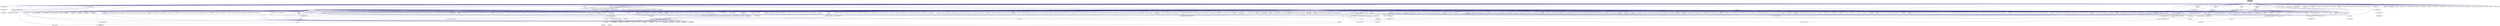 digraph "abstract_component_base.hpp"
{
  edge [fontname="Helvetica",fontsize="10",labelfontname="Helvetica",labelfontsize="10"];
  node [fontname="Helvetica",fontsize="10",shape=record];
  Node103 [label="abstract_component\l_base.hpp",height=0.2,width=0.4,color="black", fillcolor="grey75", style="filled", fontcolor="black"];
  Node103 -> Node104 [dir="back",color="midnightblue",fontsize="10",style="solid",fontname="Helvetica"];
  Node104 [label="components.hpp",height=0.2,width=0.4,color="black", fillcolor="white", style="filled",URL="$d2/d8d/components_8hpp.html"];
  Node104 -> Node105 [dir="back",color="midnightblue",fontsize="10",style="solid",fontname="Helvetica"];
  Node105 [label="accumulator.hpp",height=0.2,width=0.4,color="black", fillcolor="white", style="filled",URL="$d4/d9d/server_2accumulator_8hpp.html"];
  Node105 -> Node106 [dir="back",color="midnightblue",fontsize="10",style="solid",fontname="Helvetica"];
  Node106 [label="accumulator.cpp",height=0.2,width=0.4,color="black", fillcolor="white", style="filled",URL="$d1/d81/accumulator_8cpp.html"];
  Node105 -> Node107 [dir="back",color="midnightblue",fontsize="10",style="solid",fontname="Helvetica"];
  Node107 [label="accumulator.hpp",height=0.2,width=0.4,color="black", fillcolor="white", style="filled",URL="$d8/d5e/accumulator_8hpp.html"];
  Node107 -> Node108 [dir="back",color="midnightblue",fontsize="10",style="solid",fontname="Helvetica"];
  Node108 [label="accumulator_client.cpp",height=0.2,width=0.4,color="black", fillcolor="white", style="filled",URL="$d7/dd0/accumulator__client_8cpp.html"];
  Node104 -> Node107 [dir="back",color="midnightblue",fontsize="10",style="solid",fontname="Helvetica"];
  Node104 -> Node109 [dir="back",color="midnightblue",fontsize="10",style="solid",fontname="Helvetica"];
  Node109 [label="template_accumulator.hpp",height=0.2,width=0.4,color="black", fillcolor="white", style="filled",URL="$d0/d3f/server_2template__accumulator_8hpp.html"];
  Node109 -> Node110 [dir="back",color="midnightblue",fontsize="10",style="solid",fontname="Helvetica"];
  Node110 [label="template_accumulator.hpp",height=0.2,width=0.4,color="black", fillcolor="white", style="filled",URL="$dd/da9/template__accumulator_8hpp.html"];
  Node110 -> Node111 [dir="back",color="midnightblue",fontsize="10",style="solid",fontname="Helvetica"];
  Node111 [label="template_accumulator\l_client.cpp",height=0.2,width=0.4,color="black", fillcolor="white", style="filled",URL="$df/d93/template__accumulator__client_8cpp.html"];
  Node104 -> Node112 [dir="back",color="midnightblue",fontsize="10",style="solid",fontname="Helvetica"];
  Node112 [label="template_function_accumulator.hpp",height=0.2,width=0.4,color="black", fillcolor="white", style="filled",URL="$d7/da6/server_2template__function__accumulator_8hpp.html"];
  Node112 -> Node113 [dir="back",color="midnightblue",fontsize="10",style="solid",fontname="Helvetica"];
  Node113 [label="template_function_accumulator.cpp",height=0.2,width=0.4,color="black", fillcolor="white", style="filled",URL="$d5/d02/template__function__accumulator_8cpp.html"];
  Node112 -> Node114 [dir="back",color="midnightblue",fontsize="10",style="solid",fontname="Helvetica"];
  Node114 [label="template_function_accumulator.hpp",height=0.2,width=0.4,color="black", fillcolor="white", style="filled",URL="$d3/de9/template__function__accumulator_8hpp.html"];
  Node114 -> Node115 [dir="back",color="midnightblue",fontsize="10",style="solid",fontname="Helvetica"];
  Node115 [label="template_function_accumulator\l_client.cpp",height=0.2,width=0.4,color="black", fillcolor="white", style="filled",URL="$d0/dc6/template__function__accumulator__client_8cpp.html"];
  Node104 -> Node110 [dir="back",color="midnightblue",fontsize="10",style="solid",fontname="Helvetica"];
  Node104 -> Node113 [dir="back",color="midnightblue",fontsize="10",style="solid",fontname="Helvetica"];
  Node104 -> Node114 [dir="back",color="midnightblue",fontsize="10",style="solid",fontname="Helvetica"];
  Node104 -> Node116 [dir="back",color="midnightblue",fontsize="10",style="solid",fontname="Helvetica"];
  Node116 [label="allgather_module.cpp",height=0.2,width=0.4,color="black", fillcolor="white", style="filled",URL="$df/de4/allgather__module_8cpp.html"];
  Node104 -> Node117 [dir="back",color="midnightblue",fontsize="10",style="solid",fontname="Helvetica"];
  Node117 [label="allgather.hpp",height=0.2,width=0.4,color="black", fillcolor="white", style="filled",URL="$d4/d4a/allgather_8hpp.html"];
  Node117 -> Node116 [dir="back",color="midnightblue",fontsize="10",style="solid",fontname="Helvetica"];
  Node117 -> Node118 [dir="back",color="midnightblue",fontsize="10",style="solid",fontname="Helvetica"];
  Node118 [label="allgather.cpp",height=0.2,width=0.4,color="black", fillcolor="white", style="filled",URL="$d7/d06/allgather_8cpp.html"];
  Node117 -> Node119 [dir="back",color="midnightblue",fontsize="10",style="solid",fontname="Helvetica"];
  Node119 [label="ag_client.cpp",height=0.2,width=0.4,color="black", fillcolor="white", style="filled",URL="$d4/d5d/ag__client_8cpp.html"];
  Node104 -> Node120 [dir="back",color="midnightblue",fontsize="10",style="solid",fontname="Helvetica"];
  Node120 [label="allgather_and_gate.hpp",height=0.2,width=0.4,color="black", fillcolor="white", style="filled",URL="$d9/dbb/allgather__and__gate_8hpp.html"];
  Node120 -> Node116 [dir="back",color="midnightblue",fontsize="10",style="solid",fontname="Helvetica"];
  Node120 -> Node121 [dir="back",color="midnightblue",fontsize="10",style="solid",fontname="Helvetica"];
  Node121 [label="allgather_and_gate.cpp",height=0.2,width=0.4,color="black", fillcolor="white", style="filled",URL="$d1/d56/allgather__and__gate_8cpp.html"];
  Node120 -> Node119 [dir="back",color="midnightblue",fontsize="10",style="solid",fontname="Helvetica"];
  Node104 -> Node122 [dir="back",color="midnightblue",fontsize="10",style="solid",fontname="Helvetica"];
  Node122 [label="cancelable_action.cpp",height=0.2,width=0.4,color="black", fillcolor="white", style="filled",URL="$d5/d0c/cancelable__action_8cpp.html"];
  Node104 -> Node123 [dir="back",color="midnightblue",fontsize="10",style="solid",fontname="Helvetica"];
  Node123 [label="cancelable_action.hpp",height=0.2,width=0.4,color="black", fillcolor="white", style="filled",URL="$d5/d4d/server_2cancelable__action_8hpp.html"];
  Node123 -> Node122 [dir="back",color="midnightblue",fontsize="10",style="solid",fontname="Helvetica"];
  Node123 -> Node124 [dir="back",color="midnightblue",fontsize="10",style="solid",fontname="Helvetica"];
  Node124 [label="cancelable_action.hpp",height=0.2,width=0.4,color="black", fillcolor="white", style="filled",URL="$d0/da3/stubs_2cancelable__action_8hpp.html"];
  Node124 -> Node125 [dir="back",color="midnightblue",fontsize="10",style="solid",fontname="Helvetica"];
  Node125 [label="cancelable_action.hpp",height=0.2,width=0.4,color="black", fillcolor="white", style="filled",URL="$d6/d28/cancelable__action_8hpp.html"];
  Node125 -> Node126 [dir="back",color="midnightblue",fontsize="10",style="solid",fontname="Helvetica"];
  Node126 [label="cancelable_action_client.cpp",height=0.2,width=0.4,color="black", fillcolor="white", style="filled",URL="$d1/db8/cancelable__action__client_8cpp.html"];
  Node104 -> Node125 [dir="back",color="midnightblue",fontsize="10",style="solid",fontname="Helvetica"];
  Node104 -> Node127 [dir="back",color="midnightblue",fontsize="10",style="solid",fontname="Helvetica"];
  Node127 [label="hello_world_component.hpp",height=0.2,width=0.4,color="black", fillcolor="white", style="filled",URL="$df/df0/hello__world__component_8hpp.html"];
  Node127 -> Node128 [dir="back",color="midnightblue",fontsize="10",style="solid",fontname="Helvetica"];
  Node128 [label="hello_world_client.cpp",height=0.2,width=0.4,color="black", fillcolor="white", style="filled",URL="$d5/da6/hello__world__client_8cpp.html"];
  Node127 -> Node129 [dir="back",color="midnightblue",fontsize="10",style="solid",fontname="Helvetica"];
  Node129 [label="hello_world_component.cpp",height=0.2,width=0.4,color="black", fillcolor="white", style="filled",URL="$d8/daa/hello__world__component_8cpp.html"];
  Node104 -> Node130 [dir="back",color="midnightblue",fontsize="10",style="solid",fontname="Helvetica"];
  Node130 [label="row.hpp",height=0.2,width=0.4,color="black", fillcolor="white", style="filled",URL="$de/d74/server_2row_8hpp.html"];
  Node130 -> Node131 [dir="back",color="midnightblue",fontsize="10",style="solid",fontname="Helvetica"];
  Node131 [label="row.hpp",height=0.2,width=0.4,color="black", fillcolor="white", style="filled",URL="$dc/d69/row_8hpp.html"];
  Node131 -> Node132 [dir="back",color="midnightblue",fontsize="10",style="solid",fontname="Helvetica"];
  Node132 [label="grid.hpp",height=0.2,width=0.4,color="black", fillcolor="white", style="filled",URL="$dc/d8a/grid_8hpp.html"];
  Node132 -> Node133 [dir="back",color="midnightblue",fontsize="10",style="solid",fontname="Helvetica"];
  Node133 [label="jacobi.cpp",height=0.2,width=0.4,color="black", fillcolor="white", style="filled",URL="$d2/d27/jacobi_8cpp.html"];
  Node132 -> Node134 [dir="back",color="midnightblue",fontsize="10",style="solid",fontname="Helvetica"];
  Node134 [label="solver.hpp",height=0.2,width=0.4,color="black", fillcolor="white", style="filled",URL="$db/d9a/server_2solver_8hpp.html"];
  Node134 -> Node135 [dir="back",color="midnightblue",fontsize="10",style="solid",fontname="Helvetica"];
  Node135 [label="solver.hpp",height=0.2,width=0.4,color="black", fillcolor="white", style="filled",URL="$d2/d1c/solver_8hpp.html"];
  Node135 -> Node133 [dir="back",color="midnightblue",fontsize="10",style="solid",fontname="Helvetica"];
  Node134 -> Node136 [dir="back",color="midnightblue",fontsize="10",style="solid",fontname="Helvetica"];
  Node136 [label="solver.cpp",height=0.2,width=0.4,color="black", fillcolor="white", style="filled",URL="$d6/d94/solver_8cpp.html"];
  Node132 -> Node135 [dir="back",color="midnightblue",fontsize="10",style="solid",fontname="Helvetica"];
  Node132 -> Node137 [dir="back",color="midnightblue",fontsize="10",style="solid",fontname="Helvetica"];
  Node137 [label="grid.cpp",height=0.2,width=0.4,color="black", fillcolor="white", style="filled",URL="$d6/d1b/jacobi__component_2grid_8cpp.html"];
  Node131 -> Node138 [dir="back",color="midnightblue",fontsize="10",style="solid",fontname="Helvetica"];
  Node138 [label="stencil_iterator.hpp",height=0.2,width=0.4,color="black", fillcolor="white", style="filled",URL="$dc/d5c/server_2stencil__iterator_8hpp.html"];
  Node138 -> Node134 [dir="back",color="midnightblue",fontsize="10",style="solid",fontname="Helvetica"];
  Node138 -> Node139 [dir="back",color="midnightblue",fontsize="10",style="solid",fontname="Helvetica"];
  Node139 [label="stencil_iterator.cpp",height=0.2,width=0.4,color="black", fillcolor="white", style="filled",URL="$d6/de1/server_2stencil__iterator_8cpp.html"];
  Node138 -> Node140 [dir="back",color="midnightblue",fontsize="10",style="solid",fontname="Helvetica"];
  Node140 [label="stencil_iterator.cpp",height=0.2,width=0.4,color="black", fillcolor="white", style="filled",URL="$d7/d71/stencil__iterator_8cpp.html"];
  Node131 -> Node137 [dir="back",color="midnightblue",fontsize="10",style="solid",fontname="Helvetica"];
  Node130 -> Node141 [dir="back",color="midnightblue",fontsize="10",style="solid",fontname="Helvetica"];
  Node141 [label="row.cpp",height=0.2,width=0.4,color="black", fillcolor="white", style="filled",URL="$d3/d86/server_2row_8cpp.html"];
  Node104 -> Node138 [dir="back",color="midnightblue",fontsize="10",style="solid",fontname="Helvetica"];
  Node104 -> Node134 [dir="back",color="midnightblue",fontsize="10",style="solid",fontname="Helvetica"];
  Node104 -> Node142 [dir="back",color="midnightblue",fontsize="10",style="solid",fontname="Helvetica"];
  Node142 [label="jacobi_component.cpp",height=0.2,width=0.4,color="black", fillcolor="white", style="filled",URL="$d1/d25/jacobi__component_8cpp.html"];
  Node104 -> Node143 [dir="back",color="midnightblue",fontsize="10",style="solid",fontname="Helvetica"];
  Node143 [label="nqueen.hpp",height=0.2,width=0.4,color="black", fillcolor="white", style="filled",URL="$de/d58/server_2nqueen_8hpp.html"];
  Node143 -> Node144 [dir="back",color="midnightblue",fontsize="10",style="solid",fontname="Helvetica"];
  Node144 [label="nqueen.cpp",height=0.2,width=0.4,color="black", fillcolor="white", style="filled",URL="$db/dca/nqueen_8cpp.html"];
  Node143 -> Node145 [dir="back",color="midnightblue",fontsize="10",style="solid",fontname="Helvetica"];
  Node145 [label="nqueen.hpp",height=0.2,width=0.4,color="black", fillcolor="white", style="filled",URL="$da/dfd/stubs_2nqueen_8hpp.html"];
  Node145 -> Node146 [dir="back",color="midnightblue",fontsize="10",style="solid",fontname="Helvetica"];
  Node146 [label="nqueen.hpp",height=0.2,width=0.4,color="black", fillcolor="white", style="filled",URL="$d0/d07/nqueen_8hpp.html"];
  Node146 -> Node147 [dir="back",color="midnightblue",fontsize="10",style="solid",fontname="Helvetica"];
  Node147 [label="nqueen_client.cpp",height=0.2,width=0.4,color="black", fillcolor="white", style="filled",URL="$d3/d5e/nqueen__client_8cpp.html"];
  Node104 -> Node148 [dir="back",color="midnightblue",fontsize="10",style="solid",fontname="Helvetica"];
  Node148 [label="sine.cpp",height=0.2,width=0.4,color="black", fillcolor="white", style="filled",URL="$d3/d0d/server_2sine_8cpp.html"];
  Node104 -> Node149 [dir="back",color="midnightblue",fontsize="10",style="solid",fontname="Helvetica"];
  Node149 [label="component_ctors.cpp",height=0.2,width=0.4,color="black", fillcolor="white", style="filled",URL="$d3/d2a/component__ctors_8cpp.html"];
  Node104 -> Node150 [dir="back",color="midnightblue",fontsize="10",style="solid",fontname="Helvetica"];
  Node150 [label="component_in_executable.cpp",height=0.2,width=0.4,color="black", fillcolor="white", style="filled",URL="$d8/d4b/component__in__executable_8cpp.html"];
  Node104 -> Node151 [dir="back",color="midnightblue",fontsize="10",style="solid",fontname="Helvetica"];
  Node151 [label="component_inheritance.cpp",height=0.2,width=0.4,color="black", fillcolor="white", style="filled",URL="$d8/d55/component__inheritance_8cpp.html"];
  Node104 -> Node152 [dir="back",color="midnightblue",fontsize="10",style="solid",fontname="Helvetica"];
  Node152 [label="component_with_executor.cpp",height=0.2,width=0.4,color="black", fillcolor="white", style="filled",URL="$d4/d20/component__with__executor_8cpp.html"];
  Node104 -> Node153 [dir="back",color="midnightblue",fontsize="10",style="solid",fontname="Helvetica"];
  Node153 [label="factorial.cpp",height=0.2,width=0.4,color="black", fillcolor="white", style="filled",URL="$d9/d00/factorial_8cpp.html"];
  Node104 -> Node154 [dir="back",color="midnightblue",fontsize="10",style="solid",fontname="Helvetica"];
  Node154 [label="hello_world.cpp",height=0.2,width=0.4,color="black", fillcolor="white", style="filled",URL="$d0/d67/hello__world_8cpp.html"];
  Node104 -> Node155 [dir="back",color="midnightblue",fontsize="10",style="solid",fontname="Helvetica"];
  Node155 [label="latch_local.cpp",height=0.2,width=0.4,color="black", fillcolor="white", style="filled",URL="$dd/dd3/latch__local_8cpp.html"];
  Node104 -> Node156 [dir="back",color="midnightblue",fontsize="10",style="solid",fontname="Helvetica"];
  Node156 [label="latch_remote.cpp",height=0.2,width=0.4,color="black", fillcolor="white", style="filled",URL="$df/d59/latch__remote_8cpp.html"];
  Node104 -> Node157 [dir="back",color="midnightblue",fontsize="10",style="solid",fontname="Helvetica"];
  Node157 [label="pingpong.cpp",height=0.2,width=0.4,color="black", fillcolor="white", style="filled",URL="$dd/d4d/pingpong_8cpp.html"];
  Node104 -> Node158 [dir="back",color="midnightblue",fontsize="10",style="solid",fontname="Helvetica"];
  Node158 [label="random_mem_access.hpp",height=0.2,width=0.4,color="black", fillcolor="white", style="filled",URL="$d0/d19/server_2random__mem__access_8hpp.html"];
  Node158 -> Node159 [dir="back",color="midnightblue",fontsize="10",style="solid",fontname="Helvetica"];
  Node159 [label="random_mem_access.cpp",height=0.2,width=0.4,color="black", fillcolor="white", style="filled",URL="$d1/d51/random__mem__access_8cpp.html"];
  Node158 -> Node160 [dir="back",color="midnightblue",fontsize="10",style="solid",fontname="Helvetica"];
  Node160 [label="random_mem_access.hpp",height=0.2,width=0.4,color="black", fillcolor="white", style="filled",URL="$d3/d32/stubs_2random__mem__access_8hpp.html"];
  Node160 -> Node161 [dir="back",color="midnightblue",fontsize="10",style="solid",fontname="Helvetica"];
  Node161 [label="random_mem_access.hpp",height=0.2,width=0.4,color="black", fillcolor="white", style="filled",URL="$db/de8/random__mem__access_8hpp.html"];
  Node161 -> Node162 [dir="back",color="midnightblue",fontsize="10",style="solid",fontname="Helvetica"];
  Node162 [label="random_mem_access_client.cpp",height=0.2,width=0.4,color="black", fillcolor="white", style="filled",URL="$df/d1b/random__mem__access__client_8cpp.html"];
  Node104 -> Node163 [dir="back",color="midnightblue",fontsize="10",style="solid",fontname="Helvetica"];
  Node163 [label="sheneos_compare.cpp",height=0.2,width=0.4,color="black", fillcolor="white", style="filled",URL="$dc/d11/sheneos__compare_8cpp.html"];
  Node104 -> Node164 [dir="back",color="midnightblue",fontsize="10",style="solid",fontname="Helvetica"];
  Node164 [label="throttle.hpp",height=0.2,width=0.4,color="black", fillcolor="white", style="filled",URL="$db/dc9/server_2throttle_8hpp.html"];
  Node164 -> Node165 [dir="back",color="midnightblue",fontsize="10",style="solid",fontname="Helvetica"];
  Node165 [label="throttle.cpp",height=0.2,width=0.4,color="black", fillcolor="white", style="filled",URL="$de/d56/server_2throttle_8cpp.html"];
  Node164 -> Node166 [dir="back",color="midnightblue",fontsize="10",style="solid",fontname="Helvetica"];
  Node166 [label="throttle.hpp",height=0.2,width=0.4,color="black", fillcolor="white", style="filled",URL="$d5/dec/stubs_2throttle_8hpp.html"];
  Node166 -> Node167 [dir="back",color="midnightblue",fontsize="10",style="solid",fontname="Helvetica"];
  Node167 [label="throttle.hpp",height=0.2,width=0.4,color="black", fillcolor="white", style="filled",URL="$d2/d2e/throttle_8hpp.html"];
  Node167 -> Node168 [dir="back",color="midnightblue",fontsize="10",style="solid",fontname="Helvetica"];
  Node168 [label="throttle.cpp",height=0.2,width=0.4,color="black", fillcolor="white", style="filled",URL="$db/d02/throttle_8cpp.html"];
  Node167 -> Node169 [dir="back",color="midnightblue",fontsize="10",style="solid",fontname="Helvetica"];
  Node169 [label="throttle_client.cpp",height=0.2,width=0.4,color="black", fillcolor="white", style="filled",URL="$d0/db7/throttle__client_8cpp.html"];
  Node104 -> Node169 [dir="back",color="midnightblue",fontsize="10",style="solid",fontname="Helvetica"];
  Node104 -> Node170 [dir="back",color="midnightblue",fontsize="10",style="solid",fontname="Helvetica"];
  Node170 [label="simple_central_tuplespace.hpp",height=0.2,width=0.4,color="black", fillcolor="white", style="filled",URL="$db/d69/server_2simple__central__tuplespace_8hpp.html"];
  Node170 -> Node171 [dir="back",color="midnightblue",fontsize="10",style="solid",fontname="Helvetica"];
  Node171 [label="simple_central_tuplespace.cpp",height=0.2,width=0.4,color="black", fillcolor="white", style="filled",URL="$d3/dec/simple__central__tuplespace_8cpp.html"];
  Node170 -> Node172 [dir="back",color="midnightblue",fontsize="10",style="solid",fontname="Helvetica"];
  Node172 [label="simple_central_tuplespace.hpp",height=0.2,width=0.4,color="black", fillcolor="white", style="filled",URL="$d0/d4b/stubs_2simple__central__tuplespace_8hpp.html"];
  Node172 -> Node173 [dir="back",color="midnightblue",fontsize="10",style="solid",fontname="Helvetica"];
  Node173 [label="simple_central_tuplespace.hpp",height=0.2,width=0.4,color="black", fillcolor="white", style="filled",URL="$d5/ddd/simple__central__tuplespace_8hpp.html"];
  Node173 -> Node174 [dir="back",color="midnightblue",fontsize="10",style="solid",fontname="Helvetica"];
  Node174 [label="simple_central_tuplespace\l_client.cpp",height=0.2,width=0.4,color="black", fillcolor="white", style="filled",URL="$d1/d7b/simple__central__tuplespace__client_8cpp.html"];
  Node104 -> Node175 [dir="back",color="midnightblue",fontsize="10",style="solid",fontname="Helvetica"];
  Node175 [label="tuples_warehouse.hpp",height=0.2,width=0.4,color="black", fillcolor="white", style="filled",URL="$da/de6/tuples__warehouse_8hpp.html"];
  Node175 -> Node170 [dir="back",color="midnightblue",fontsize="10",style="solid",fontname="Helvetica"];
  Node104 -> Node173 [dir="back",color="midnightblue",fontsize="10",style="solid",fontname="Helvetica"];
  Node104 -> Node176 [dir="back",color="midnightblue",fontsize="10",style="solid",fontname="Helvetica"];
  Node176 [label="iostreams.hpp",height=0.2,width=0.4,color="black", fillcolor="white", style="filled",URL="$de/d22/iostreams_8hpp.html"];
  Node176 -> Node118 [dir="back",color="midnightblue",fontsize="10",style="solid",fontname="Helvetica"];
  Node176 -> Node121 [dir="back",color="midnightblue",fontsize="10",style="solid",fontname="Helvetica"];
  Node176 -> Node177 [dir="back",color="midnightblue",fontsize="10",style="solid",fontname="Helvetica"];
  Node177 [label="async_io_action.cpp",height=0.2,width=0.4,color="black", fillcolor="white", style="filled",URL="$d3/df5/async__io__action_8cpp.html"];
  Node176 -> Node178 [dir="back",color="midnightblue",fontsize="10",style="solid",fontname="Helvetica"];
  Node178 [label="async_io_external.cpp",height=0.2,width=0.4,color="black", fillcolor="white", style="filled",URL="$da/d9a/async__io__external_8cpp.html"];
  Node176 -> Node179 [dir="back",color="midnightblue",fontsize="10",style="solid",fontname="Helvetica"];
  Node179 [label="async_io_low_level.cpp",height=0.2,width=0.4,color="black", fillcolor="white", style="filled",URL="$dc/d10/async__io__low__level_8cpp.html"];
  Node176 -> Node180 [dir="back",color="midnightblue",fontsize="10",style="solid",fontname="Helvetica"];
  Node180 [label="async_io_simple.cpp",height=0.2,width=0.4,color="black", fillcolor="white", style="filled",URL="$da/db7/async__io__simple_8cpp.html"];
  Node176 -> Node181 [dir="back",color="midnightblue",fontsize="10",style="solid",fontname="Helvetica"];
  Node181 [label="os_thread_num.cpp",height=0.2,width=0.4,color="black", fillcolor="white", style="filled",URL="$d2/dfb/os__thread__num_8cpp.html"];
  Node176 -> Node182 [dir="back",color="midnightblue",fontsize="10",style="solid",fontname="Helvetica"];
  Node182 [label="rnd_future_reduce.cpp",height=0.2,width=0.4,color="black", fillcolor="white", style="filled",URL="$d1/db5/rnd__future__reduce_8cpp.html"];
  Node176 -> Node183 [dir="back",color="midnightblue",fontsize="10",style="solid",fontname="Helvetica"];
  Node183 [label="heartbeat_console.cpp",height=0.2,width=0.4,color="black", fillcolor="white", style="filled",URL="$da/de8/heartbeat__console_8cpp.html"];
  Node176 -> Node129 [dir="back",color="midnightblue",fontsize="10",style="solid",fontname="Helvetica"];
  Node176 -> Node133 [dir="back",color="midnightblue",fontsize="10",style="solid",fontname="Helvetica"];
  Node176 -> Node138 [dir="back",color="midnightblue",fontsize="10",style="solid",fontname="Helvetica"];
  Node176 -> Node137 [dir="back",color="midnightblue",fontsize="10",style="solid",fontname="Helvetica"];
  Node176 -> Node184 [dir="back",color="midnightblue",fontsize="10",style="solid",fontname="Helvetica"];
  Node184 [label="access_counter_set.cpp",height=0.2,width=0.4,color="black", fillcolor="white", style="filled",URL="$dc/d52/access__counter__set_8cpp.html"];
  Node176 -> Node185 [dir="back",color="midnightblue",fontsize="10",style="solid",fontname="Helvetica"];
  Node185 [label="1d_wave_equation.cpp",height=0.2,width=0.4,color="black", fillcolor="white", style="filled",URL="$da/dab/1d__wave__equation_8cpp.html"];
  Node176 -> Node186 [dir="back",color="midnightblue",fontsize="10",style="solid",fontname="Helvetica"];
  Node186 [label="allow_unknown_options.cpp",height=0.2,width=0.4,color="black", fillcolor="white", style="filled",URL="$d9/dc9/allow__unknown__options_8cpp.html"];
  Node176 -> Node187 [dir="back",color="midnightblue",fontsize="10",style="solid",fontname="Helvetica"];
  Node187 [label="command_line_handling.cpp",height=0.2,width=0.4,color="black", fillcolor="white", style="filled",URL="$d4/d05/examples_2quickstart_2command__line__handling_8cpp.html"];
  Node176 -> Node149 [dir="back",color="midnightblue",fontsize="10",style="solid",fontname="Helvetica"];
  Node176 -> Node150 [dir="back",color="midnightblue",fontsize="10",style="solid",fontname="Helvetica"];
  Node176 -> Node151 [dir="back",color="midnightblue",fontsize="10",style="solid",fontname="Helvetica"];
  Node176 -> Node152 [dir="back",color="midnightblue",fontsize="10",style="solid",fontname="Helvetica"];
  Node176 -> Node188 [dir="back",color="midnightblue",fontsize="10",style="solid",fontname="Helvetica"];
  Node188 [label="customize_async.cpp",height=0.2,width=0.4,color="black", fillcolor="white", style="filled",URL="$d0/d82/customize__async_8cpp.html"];
  Node176 -> Node189 [dir="back",color="midnightblue",fontsize="10",style="solid",fontname="Helvetica"];
  Node189 [label="enumerate_threads.cpp",height=0.2,width=0.4,color="black", fillcolor="white", style="filled",URL="$d3/dd4/enumerate__threads_8cpp.html"];
  Node176 -> Node190 [dir="back",color="midnightblue",fontsize="10",style="solid",fontname="Helvetica"];
  Node190 [label="error_handling.cpp",height=0.2,width=0.4,color="black", fillcolor="white", style="filled",URL="$d9/d96/error__handling_8cpp.html"];
  Node176 -> Node191 [dir="back",color="midnightblue",fontsize="10",style="solid",fontname="Helvetica"];
  Node191 [label="event_synchronization.cpp",height=0.2,width=0.4,color="black", fillcolor="white", style="filled",URL="$d0/d35/event__synchronization_8cpp.html"];
  Node176 -> Node192 [dir="back",color="midnightblue",fontsize="10",style="solid",fontname="Helvetica"];
  Node192 [label="fractals.cpp",height=0.2,width=0.4,color="black", fillcolor="white", style="filled",URL="$d8/d58/fractals_8cpp.html"];
  Node176 -> Node193 [dir="back",color="midnightblue",fontsize="10",style="solid",fontname="Helvetica"];
  Node193 [label="fractals_executor.cpp",height=0.2,width=0.4,color="black", fillcolor="white", style="filled",URL="$d9/da9/fractals__executor_8cpp.html"];
  Node176 -> Node154 [dir="back",color="midnightblue",fontsize="10",style="solid",fontname="Helvetica"];
  Node176 -> Node194 [dir="back",color="midnightblue",fontsize="10",style="solid",fontname="Helvetica"];
  Node194 [label="interval_timer.cpp",height=0.2,width=0.4,color="black", fillcolor="white", style="filled",URL="$de/df1/examples_2quickstart_2interval__timer_8cpp.html"];
  Node176 -> Node195 [dir="back",color="midnightblue",fontsize="10",style="solid",fontname="Helvetica"];
  Node195 [label="local_channel.cpp",height=0.2,width=0.4,color="black", fillcolor="white", style="filled",URL="$d0/d3e/local__channel_8cpp.html"];
  Node176 -> Node157 [dir="back",color="midnightblue",fontsize="10",style="solid",fontname="Helvetica"];
  Node176 -> Node196 [dir="back",color="midnightblue",fontsize="10",style="solid",fontname="Helvetica"];
  Node196 [label="shared_mutex.cpp",height=0.2,width=0.4,color="black", fillcolor="white", style="filled",URL="$da/d0b/shared__mutex_8cpp.html"];
  Node176 -> Node197 [dir="back",color="midnightblue",fontsize="10",style="solid",fontname="Helvetica"];
  Node197 [label="sierpinski.cpp",height=0.2,width=0.4,color="black", fillcolor="white", style="filled",URL="$d3/d7e/sierpinski_8cpp.html"];
  Node176 -> Node198 [dir="back",color="midnightblue",fontsize="10",style="solid",fontname="Helvetica"];
  Node198 [label="simple_future_continuation.cpp",height=0.2,width=0.4,color="black", fillcolor="white", style="filled",URL="$d8/d3c/simple__future__continuation_8cpp.html"];
  Node176 -> Node199 [dir="back",color="midnightblue",fontsize="10",style="solid",fontname="Helvetica"];
  Node199 [label="simplest_hello_world.cpp",height=0.2,width=0.4,color="black", fillcolor="white", style="filled",URL="$d7/ddc/simplest__hello__world_8cpp.html"];
  Node176 -> Node200 [dir="back",color="midnightblue",fontsize="10",style="solid",fontname="Helvetica"];
  Node200 [label="sort_by_key_demo.cpp",height=0.2,width=0.4,color="black", fillcolor="white", style="filled",URL="$da/d20/sort__by__key__demo_8cpp.html"];
  Node176 -> Node201 [dir="back",color="midnightblue",fontsize="10",style="solid",fontname="Helvetica"];
  Node201 [label="timed_futures.cpp",height=0.2,width=0.4,color="black", fillcolor="white", style="filled",URL="$d6/d8d/timed__futures_8cpp.html"];
  Node176 -> Node202 [dir="back",color="midnightblue",fontsize="10",style="solid",fontname="Helvetica"];
  Node202 [label="vector_counting_dotproduct.cpp",height=0.2,width=0.4,color="black", fillcolor="white", style="filled",URL="$df/de9/vector__counting__dotproduct_8cpp.html"];
  Node176 -> Node203 [dir="back",color="midnightblue",fontsize="10",style="solid",fontname="Helvetica"];
  Node203 [label="vector_zip_dotproduct.cpp",height=0.2,width=0.4,color="black", fillcolor="white", style="filled",URL="$dc/d18/vector__zip__dotproduct_8cpp.html"];
  Node176 -> Node204 [dir="back",color="midnightblue",fontsize="10",style="solid",fontname="Helvetica"];
  Node204 [label="oversubscribing_resource\l_partitioner.cpp",height=0.2,width=0.4,color="black", fillcolor="white", style="filled",URL="$dd/dee/oversubscribing__resource__partitioner_8cpp.html"];
  Node176 -> Node205 [dir="back",color="midnightblue",fontsize="10",style="solid",fontname="Helvetica"];
  Node205 [label="simple_resource_partitioner.cpp",height=0.2,width=0.4,color="black", fillcolor="white", style="filled",URL="$d5/df9/simple__resource__partitioner_8cpp.html"];
  Node176 -> Node206 [dir="back",color="midnightblue",fontsize="10",style="solid",fontname="Helvetica"];
  Node206 [label="thread_aware_timer.cpp",height=0.2,width=0.4,color="black", fillcolor="white", style="filled",URL="$df/d11/examples_2thread__aware__timer_2thread__aware__timer_8cpp.html"];
  Node176 -> Node174 [dir="back",color="midnightblue",fontsize="10",style="solid",fontname="Helvetica"];
  Node176 -> Node207 [dir="back",color="midnightblue",fontsize="10",style="solid",fontname="Helvetica"];
  Node207 [label="foreach_scaling.cpp",height=0.2,width=0.4,color="black", fillcolor="white", style="filled",URL="$d4/d94/foreach__scaling_8cpp.html"];
  Node176 -> Node208 [dir="back",color="midnightblue",fontsize="10",style="solid",fontname="Helvetica"];
  Node208 [label="future_overhead.cpp",height=0.2,width=0.4,color="black", fillcolor="white", style="filled",URL="$d3/d79/future__overhead_8cpp.html"];
  Node176 -> Node209 [dir="back",color="midnightblue",fontsize="10",style="solid",fontname="Helvetica"];
  Node209 [label="hpx_heterogeneous_timed\l_task_spawn.cpp",height=0.2,width=0.4,color="black", fillcolor="white", style="filled",URL="$dd/d27/hpx__heterogeneous__timed__task__spawn_8cpp.html"];
  Node176 -> Node210 [dir="back",color="midnightblue",fontsize="10",style="solid",fontname="Helvetica"];
  Node210 [label="hpx_homogeneous_timed\l_task_spawn_executors.cpp",height=0.2,width=0.4,color="black", fillcolor="white", style="filled",URL="$d1/d3b/hpx__homogeneous__timed__task__spawn__executors_8cpp.html"];
  Node176 -> Node211 [dir="back",color="midnightblue",fontsize="10",style="solid",fontname="Helvetica"];
  Node211 [label="parent_vs_child_stealing.cpp",height=0.2,width=0.4,color="black", fillcolor="white", style="filled",URL="$d2/d07/parent__vs__child__stealing_8cpp.html"];
  Node176 -> Node212 [dir="back",color="midnightblue",fontsize="10",style="solid",fontname="Helvetica"];
  Node212 [label="partitioned_vector\l_foreach.cpp",height=0.2,width=0.4,color="black", fillcolor="white", style="filled",URL="$df/d5f/partitioned__vector__foreach_8cpp.html"];
  Node176 -> Node213 [dir="back",color="midnightblue",fontsize="10",style="solid",fontname="Helvetica"];
  Node213 [label="serialization_overhead.cpp",height=0.2,width=0.4,color="black", fillcolor="white", style="filled",URL="$d3/df8/serialization__overhead_8cpp.html"];
  Node176 -> Node214 [dir="back",color="midnightblue",fontsize="10",style="solid",fontname="Helvetica"];
  Node214 [label="sizeof.cpp",height=0.2,width=0.4,color="black", fillcolor="white", style="filled",URL="$d3/d0f/sizeof_8cpp.html"];
  Node176 -> Node215 [dir="back",color="midnightblue",fontsize="10",style="solid",fontname="Helvetica"];
  Node215 [label="skynet.cpp",height=0.2,width=0.4,color="black", fillcolor="white", style="filled",URL="$d0/dc3/skynet_8cpp.html"];
  Node176 -> Node216 [dir="back",color="midnightblue",fontsize="10",style="solid",fontname="Helvetica"];
  Node216 [label="spinlock_overhead1.cpp",height=0.2,width=0.4,color="black", fillcolor="white", style="filled",URL="$d0/d32/spinlock__overhead1_8cpp.html"];
  Node176 -> Node217 [dir="back",color="midnightblue",fontsize="10",style="solid",fontname="Helvetica"];
  Node217 [label="spinlock_overhead2.cpp",height=0.2,width=0.4,color="black", fillcolor="white", style="filled",URL="$de/d55/spinlock__overhead2_8cpp.html"];
  Node176 -> Node218 [dir="back",color="midnightblue",fontsize="10",style="solid",fontname="Helvetica"];
  Node218 [label="stencil3_iterators.cpp",height=0.2,width=0.4,color="black", fillcolor="white", style="filled",URL="$db/d9e/stencil3__iterators_8cpp.html"];
  Node176 -> Node219 [dir="back",color="midnightblue",fontsize="10",style="solid",fontname="Helvetica"];
  Node219 [label="stream.cpp",height=0.2,width=0.4,color="black", fillcolor="white", style="filled",URL="$da/d5f/stream_8cpp.html"];
  Node176 -> Node220 [dir="back",color="midnightblue",fontsize="10",style="solid",fontname="Helvetica"];
  Node220 [label="transform_reduce_binary\l_scaling.cpp",height=0.2,width=0.4,color="black", fillcolor="white", style="filled",URL="$d1/dae/transform__reduce__binary__scaling_8cpp.html"];
  Node176 -> Node221 [dir="back",color="midnightblue",fontsize="10",style="solid",fontname="Helvetica"];
  Node221 [label="transform_reduce_scaling.cpp",height=0.2,width=0.4,color="black", fillcolor="white", style="filled",URL="$db/d2a/transform__reduce__scaling_8cpp.html"];
  Node176 -> Node222 [dir="back",color="midnightblue",fontsize="10",style="solid",fontname="Helvetica"];
  Node222 [label="wait_all_timings.cpp",height=0.2,width=0.4,color="black", fillcolor="white", style="filled",URL="$d5/da1/wait__all__timings_8cpp.html"];
  Node176 -> Node223 [dir="back",color="midnightblue",fontsize="10",style="solid",fontname="Helvetica"];
  Node223 [label="minmax_element_performance.cpp",height=0.2,width=0.4,color="black", fillcolor="white", style="filled",URL="$d9/d93/minmax__element__performance_8cpp.html"];
  Node176 -> Node224 [dir="back",color="midnightblue",fontsize="10",style="solid",fontname="Helvetica"];
  Node224 [label="osu_bcast.cpp",height=0.2,width=0.4,color="black", fillcolor="white", style="filled",URL="$d3/dca/osu__bcast_8cpp.html"];
  Node176 -> Node225 [dir="back",color="midnightblue",fontsize="10",style="solid",fontname="Helvetica"];
  Node225 [label="osu_bibw.cpp",height=0.2,width=0.4,color="black", fillcolor="white", style="filled",URL="$d2/d04/osu__bibw_8cpp.html"];
  Node176 -> Node226 [dir="back",color="midnightblue",fontsize="10",style="solid",fontname="Helvetica"];
  Node226 [label="osu_bw.cpp",height=0.2,width=0.4,color="black", fillcolor="white", style="filled",URL="$d4/d20/osu__bw_8cpp.html"];
  Node176 -> Node227 [dir="back",color="midnightblue",fontsize="10",style="solid",fontname="Helvetica"];
  Node227 [label="osu_latency.cpp",height=0.2,width=0.4,color="black", fillcolor="white", style="filled",URL="$df/d58/osu__latency_8cpp.html"];
  Node176 -> Node228 [dir="back",color="midnightblue",fontsize="10",style="solid",fontname="Helvetica"];
  Node228 [label="osu_multi_lat.cpp",height=0.2,width=0.4,color="black", fillcolor="white", style="filled",URL="$d7/d91/osu__multi__lat_8cpp.html"];
  Node176 -> Node229 [dir="back",color="midnightblue",fontsize="10",style="solid",fontname="Helvetica"];
  Node229 [label="osu_scatter.cpp",height=0.2,width=0.4,color="black", fillcolor="white", style="filled",URL="$d4/d4c/osu__scatter_8cpp.html"];
  Node176 -> Node230 [dir="back",color="midnightblue",fontsize="10",style="solid",fontname="Helvetica"];
  Node230 [label="pingpong_performance.cpp",height=0.2,width=0.4,color="black", fillcolor="white", style="filled",URL="$de/d03/pingpong__performance_8cpp.html"];
  Node176 -> Node231 [dir="back",color="midnightblue",fontsize="10",style="solid",fontname="Helvetica"];
  Node231 [label="plain_action_1330.cpp",height=0.2,width=0.4,color="black", fillcolor="white", style="filled",URL="$d4/def/plain__action__1330_8cpp.html"];
  Node176 -> Node232 [dir="back",color="midnightblue",fontsize="10",style="solid",fontname="Helvetica"];
  Node232 [label="client_1950.cpp",height=0.2,width=0.4,color="black", fillcolor="white", style="filled",URL="$d0/d79/client__1950_8cpp.html"];
  Node176 -> Node233 [dir="back",color="midnightblue",fontsize="10",style="solid",fontname="Helvetica"];
  Node233 [label="lost_output_2236.cpp",height=0.2,width=0.4,color="black", fillcolor="white", style="filled",URL="$db/dd0/lost__output__2236_8cpp.html"];
  Node176 -> Node234 [dir="back",color="midnightblue",fontsize="10",style="solid",fontname="Helvetica"];
  Node234 [label="no_output_1173.cpp",height=0.2,width=0.4,color="black", fillcolor="white", style="filled",URL="$de/d67/no__output__1173_8cpp.html"];
  Node176 -> Node235 [dir="back",color="midnightblue",fontsize="10",style="solid",fontname="Helvetica"];
  Node235 [label="dataflow_future_swap.cpp",height=0.2,width=0.4,color="black", fillcolor="white", style="filled",URL="$dc/d8c/dataflow__future__swap_8cpp.html"];
  Node176 -> Node236 [dir="back",color="midnightblue",fontsize="10",style="solid",fontname="Helvetica"];
  Node236 [label="dataflow_future_swap2.cpp",height=0.2,width=0.4,color="black", fillcolor="white", style="filled",URL="$d1/db3/dataflow__future__swap2_8cpp.html"];
  Node176 -> Node237 [dir="back",color="midnightblue",fontsize="10",style="solid",fontname="Helvetica"];
  Node237 [label="promise_1620.cpp",height=0.2,width=0.4,color="black", fillcolor="white", style="filled",URL="$d2/d67/promise__1620_8cpp.html"];
  Node176 -> Node238 [dir="back",color="midnightblue",fontsize="10",style="solid",fontname="Helvetica"];
  Node238 [label="wait_all_hang_1946.cpp",height=0.2,width=0.4,color="black", fillcolor="white", style="filled",URL="$d5/d69/wait__all__hang__1946_8cpp.html"];
  Node176 -> Node239 [dir="back",color="midnightblue",fontsize="10",style="solid",fontname="Helvetica"];
  Node239 [label="function_argument.cpp",height=0.2,width=0.4,color="black", fillcolor="white", style="filled",URL="$db/da3/function__argument_8cpp.html"];
  Node176 -> Node240 [dir="back",color="midnightblue",fontsize="10",style="solid",fontname="Helvetica"];
  Node240 [label="function_serialization\l_728.cpp",height=0.2,width=0.4,color="black", fillcolor="white", style="filled",URL="$d8/db1/function__serialization__728_8cpp.html"];
  Node176 -> Node241 [dir="back",color="midnightblue",fontsize="10",style="solid",fontname="Helvetica"];
  Node241 [label="managed_refcnt_checker.cpp",height=0.2,width=0.4,color="black", fillcolor="white", style="filled",URL="$d7/d11/server_2managed__refcnt__checker_8cpp.html"];
  Node176 -> Node242 [dir="back",color="midnightblue",fontsize="10",style="solid",fontname="Helvetica"];
  Node242 [label="simple_refcnt_checker.cpp",height=0.2,width=0.4,color="black", fillcolor="white", style="filled",URL="$d7/d14/server_2simple__refcnt__checker_8cpp.html"];
  Node176 -> Node243 [dir="back",color="midnightblue",fontsize="10",style="solid",fontname="Helvetica"];
  Node243 [label="credit_exhaustion.cpp",height=0.2,width=0.4,color="black", fillcolor="white", style="filled",URL="$d6/d80/credit__exhaustion_8cpp.html"];
  Node176 -> Node244 [dir="back",color="midnightblue",fontsize="10",style="solid",fontname="Helvetica"];
  Node244 [label="local_address_rebind.cpp",height=0.2,width=0.4,color="black", fillcolor="white", style="filled",URL="$d1/d4f/local__address__rebind_8cpp.html"];
  Node176 -> Node245 [dir="back",color="midnightblue",fontsize="10",style="solid",fontname="Helvetica"];
  Node245 [label="local_embedded_ref\l_to_local_object.cpp",height=0.2,width=0.4,color="black", fillcolor="white", style="filled",URL="$d6/d54/local__embedded__ref__to__local__object_8cpp.html"];
  Node176 -> Node246 [dir="back",color="midnightblue",fontsize="10",style="solid",fontname="Helvetica"];
  Node246 [label="local_embedded_ref\l_to_remote_object.cpp",height=0.2,width=0.4,color="black", fillcolor="white", style="filled",URL="$d6/d34/local__embedded__ref__to__remote__object_8cpp.html"];
  Node176 -> Node247 [dir="back",color="midnightblue",fontsize="10",style="solid",fontname="Helvetica"];
  Node247 [label="refcnted_symbol_to\l_local_object.cpp",height=0.2,width=0.4,color="black", fillcolor="white", style="filled",URL="$d9/deb/refcnted__symbol__to__local__object_8cpp.html"];
  Node176 -> Node248 [dir="back",color="midnightblue",fontsize="10",style="solid",fontname="Helvetica"];
  Node248 [label="refcnted_symbol_to\l_remote_object.cpp",height=0.2,width=0.4,color="black", fillcolor="white", style="filled",URL="$dd/d20/refcnted__symbol__to__remote__object_8cpp.html"];
  Node176 -> Node249 [dir="back",color="midnightblue",fontsize="10",style="solid",fontname="Helvetica"];
  Node249 [label="remote_embedded_ref\l_to_local_object.cpp",height=0.2,width=0.4,color="black", fillcolor="white", style="filled",URL="$d4/ded/remote__embedded__ref__to__local__object_8cpp.html"];
  Node176 -> Node250 [dir="back",color="midnightblue",fontsize="10",style="solid",fontname="Helvetica"];
  Node250 [label="remote_embedded_ref\l_to_remote_object.cpp",height=0.2,width=0.4,color="black", fillcolor="white", style="filled",URL="$dc/dca/remote__embedded__ref__to__remote__object_8cpp.html"];
  Node176 -> Node251 [dir="back",color="midnightblue",fontsize="10",style="solid",fontname="Helvetica"];
  Node251 [label="scoped_ref_to_local\l_object.cpp",height=0.2,width=0.4,color="black", fillcolor="white", style="filled",URL="$d6/da4/scoped__ref__to__local__object_8cpp.html"];
  Node176 -> Node252 [dir="back",color="midnightblue",fontsize="10",style="solid",fontname="Helvetica"];
  Node252 [label="scoped_ref_to_remote\l_object.cpp",height=0.2,width=0.4,color="black", fillcolor="white", style="filled",URL="$de/d85/scoped__ref__to__remote__object_8cpp.html"];
  Node176 -> Node253 [dir="back",color="midnightblue",fontsize="10",style="solid",fontname="Helvetica"];
  Node253 [label="split_credit.cpp",height=0.2,width=0.4,color="black", fillcolor="white", style="filled",URL="$dc/d1c/split__credit_8cpp.html"];
  Node176 -> Node254 [dir="back",color="midnightblue",fontsize="10",style="solid",fontname="Helvetica"];
  Node254 [label="uncounted_symbol_to\l_local_object.cpp",height=0.2,width=0.4,color="black", fillcolor="white", style="filled",URL="$de/d5f/uncounted__symbol__to__local__object_8cpp.html"];
  Node176 -> Node255 [dir="back",color="midnightblue",fontsize="10",style="solid",fontname="Helvetica"];
  Node255 [label="uncounted_symbol_to\l_remote_object.cpp",height=0.2,width=0.4,color="black", fillcolor="white", style="filled",URL="$d5/d86/uncounted__symbol__to__remote__object_8cpp.html"];
  Node176 -> Node256 [dir="back",color="midnightblue",fontsize="10",style="solid",fontname="Helvetica"];
  Node256 [label="test.cpp",height=0.2,width=0.4,color="black", fillcolor="white", style="filled",URL="$df/dac/test_8cpp.html"];
  Node176 -> Node257 [dir="back",color="midnightblue",fontsize="10",style="solid",fontname="Helvetica"];
  Node257 [label="inheritance_2_classes\l_abstract.cpp",height=0.2,width=0.4,color="black", fillcolor="white", style="filled",URL="$dd/d8e/inheritance__2__classes__abstract_8cpp.html"];
  Node176 -> Node258 [dir="back",color="midnightblue",fontsize="10",style="solid",fontname="Helvetica"];
  Node258 [label="inheritance_2_classes\l_concrete.cpp",height=0.2,width=0.4,color="black", fillcolor="white", style="filled",URL="$d8/dc5/inheritance__2__classes__concrete_8cpp.html"];
  Node176 -> Node259 [dir="back",color="midnightblue",fontsize="10",style="solid",fontname="Helvetica"];
  Node259 [label="inheritance_3_classes\l_1_abstract.cpp",height=0.2,width=0.4,color="black", fillcolor="white", style="filled",URL="$dc/dfb/inheritance__3__classes__1__abstract_8cpp.html"];
  Node176 -> Node260 [dir="back",color="midnightblue",fontsize="10",style="solid",fontname="Helvetica"];
  Node260 [label="inheritance_3_classes\l_2_abstract.cpp",height=0.2,width=0.4,color="black", fillcolor="white", style="filled",URL="$dd/d34/inheritance__3__classes__2__abstract_8cpp.html"];
  Node176 -> Node261 [dir="back",color="midnightblue",fontsize="10",style="solid",fontname="Helvetica"];
  Node261 [label="inheritance_3_classes\l_concrete.cpp",height=0.2,width=0.4,color="black", fillcolor="white", style="filled",URL="$de/d09/inheritance__3__classes__concrete_8cpp.html"];
  Node176 -> Node262 [dir="back",color="midnightblue",fontsize="10",style="solid",fontname="Helvetica"];
  Node262 [label="migrate_component.cpp",height=0.2,width=0.4,color="black", fillcolor="white", style="filled",URL="$dc/d78/migrate__component_8cpp.html"];
  Node176 -> Node263 [dir="back",color="midnightblue",fontsize="10",style="solid",fontname="Helvetica"];
  Node263 [label="task_block.cpp",height=0.2,width=0.4,color="black", fillcolor="white", style="filled",URL="$d8/d7d/task__block_8cpp.html"];
  Node176 -> Node264 [dir="back",color="midnightblue",fontsize="10",style="solid",fontname="Helvetica"];
  Node264 [label="task_block_executor.cpp",height=0.2,width=0.4,color="black", fillcolor="white", style="filled",URL="$d7/df6/task__block__executor_8cpp.html"];
  Node176 -> Node265 [dir="back",color="midnightblue",fontsize="10",style="solid",fontname="Helvetica"];
  Node265 [label="task_block_par.cpp",height=0.2,width=0.4,color="black", fillcolor="white", style="filled",URL="$d9/df1/task__block__par_8cpp.html"];
  Node176 -> Node266 [dir="back",color="midnightblue",fontsize="10",style="solid",fontname="Helvetica"];
  Node266 [label="put_parcels.cpp",height=0.2,width=0.4,color="black", fillcolor="white", style="filled",URL="$df/d23/put__parcels_8cpp.html"];
  Node176 -> Node267 [dir="back",color="midnightblue",fontsize="10",style="solid",fontname="Helvetica"];
  Node267 [label="put_parcels_with_coalescing.cpp",height=0.2,width=0.4,color="black", fillcolor="white", style="filled",URL="$d6/dca/put__parcels__with__coalescing_8cpp.html"];
  Node176 -> Node268 [dir="back",color="midnightblue",fontsize="10",style="solid",fontname="Helvetica"];
  Node268 [label="put_parcels_with_compression.cpp",height=0.2,width=0.4,color="black", fillcolor="white", style="filled",URL="$df/d62/put__parcels__with__compression_8cpp.html"];
  Node104 -> Node269 [dir="back",color="midnightblue",fontsize="10",style="solid",fontname="Helvetica"];
  Node269 [label="runtime.hpp",height=0.2,width=0.4,color="black", fillcolor="white", style="filled",URL="$d5/d15/include_2runtime_8hpp.html"];
  Node269 -> Node177 [dir="back",color="midnightblue",fontsize="10",style="solid",fontname="Helvetica"];
  Node269 -> Node178 [dir="back",color="midnightblue",fontsize="10",style="solid",fontname="Helvetica"];
  Node269 -> Node179 [dir="back",color="midnightblue",fontsize="10",style="solid",fontname="Helvetica"];
  Node269 -> Node180 [dir="back",color="midnightblue",fontsize="10",style="solid",fontname="Helvetica"];
  Node269 -> Node182 [dir="back",color="midnightblue",fontsize="10",style="solid",fontname="Helvetica"];
  Node269 -> Node204 [dir="back",color="midnightblue",fontsize="10",style="solid",fontname="Helvetica"];
  Node269 -> Node270 [dir="back",color="midnightblue",fontsize="10",style="solid",fontname="Helvetica"];
  Node270 [label="system_characteristics.hpp",height=0.2,width=0.4,color="black", fillcolor="white", style="filled",URL="$d0/d07/system__characteristics_8hpp.html"];
  Node270 -> Node204 [dir="back",color="midnightblue",fontsize="10",style="solid",fontname="Helvetica"];
  Node270 -> Node205 [dir="back",color="midnightblue",fontsize="10",style="solid",fontname="Helvetica"];
  Node269 -> Node205 [dir="back",color="midnightblue",fontsize="10",style="solid",fontname="Helvetica"];
  Node269 -> Node271 [dir="back",color="midnightblue",fontsize="10",style="solid",fontname="Helvetica"];
  Node271 [label="hpx.hpp",height=0.2,width=0.4,color="red", fillcolor="white", style="filled",URL="$d0/daa/hpx_8hpp.html"];
  Node271 -> Node272 [dir="back",color="midnightblue",fontsize="10",style="solid",fontname="Helvetica"];
  Node272 [label="1d_stencil_1.cpp",height=0.2,width=0.4,color="black", fillcolor="white", style="filled",URL="$d2/db1/1d__stencil__1_8cpp.html"];
  Node271 -> Node273 [dir="back",color="midnightblue",fontsize="10",style="solid",fontname="Helvetica"];
  Node273 [label="1d_stencil_2.cpp",height=0.2,width=0.4,color="black", fillcolor="white", style="filled",URL="$d3/dd1/1d__stencil__2_8cpp.html"];
  Node271 -> Node274 [dir="back",color="midnightblue",fontsize="10",style="solid",fontname="Helvetica"];
  Node274 [label="1d_stencil_3.cpp",height=0.2,width=0.4,color="black", fillcolor="white", style="filled",URL="$db/d19/1d__stencil__3_8cpp.html"];
  Node271 -> Node275 [dir="back",color="midnightblue",fontsize="10",style="solid",fontname="Helvetica"];
  Node275 [label="1d_stencil_4.cpp",height=0.2,width=0.4,color="black", fillcolor="white", style="filled",URL="$d1/d7d/1d__stencil__4_8cpp.html"];
  Node271 -> Node276 [dir="back",color="midnightblue",fontsize="10",style="solid",fontname="Helvetica"];
  Node276 [label="1d_stencil_4_parallel.cpp",height=0.2,width=0.4,color="black", fillcolor="white", style="filled",URL="$d6/d05/1d__stencil__4__parallel_8cpp.html"];
  Node271 -> Node277 [dir="back",color="midnightblue",fontsize="10",style="solid",fontname="Helvetica"];
  Node277 [label="1d_stencil_4_repart.cpp",height=0.2,width=0.4,color="black", fillcolor="white", style="filled",URL="$d0/d6b/1d__stencil__4__repart_8cpp.html"];
  Node271 -> Node278 [dir="back",color="midnightblue",fontsize="10",style="solid",fontname="Helvetica"];
  Node278 [label="1d_stencil_4_throttle.cpp",height=0.2,width=0.4,color="black", fillcolor="white", style="filled",URL="$d6/de5/1d__stencil__4__throttle_8cpp.html"];
  Node271 -> Node279 [dir="back",color="midnightblue",fontsize="10",style="solid",fontname="Helvetica"];
  Node279 [label="1d_stencil_5.cpp",height=0.2,width=0.4,color="black", fillcolor="white", style="filled",URL="$d7/d2a/1d__stencil__5_8cpp.html"];
  Node271 -> Node280 [dir="back",color="midnightblue",fontsize="10",style="solid",fontname="Helvetica"];
  Node280 [label="1d_stencil_6.cpp",height=0.2,width=0.4,color="black", fillcolor="white", style="filled",URL="$db/de7/1d__stencil__6_8cpp.html"];
  Node271 -> Node281 [dir="back",color="midnightblue",fontsize="10",style="solid",fontname="Helvetica"];
  Node281 [label="1d_stencil_7.cpp",height=0.2,width=0.4,color="black", fillcolor="white", style="filled",URL="$d4/d5a/1d__stencil__7_8cpp.html"];
  Node271 -> Node282 [dir="back",color="midnightblue",fontsize="10",style="solid",fontname="Helvetica"];
  Node282 [label="1d_stencil_8.cpp",height=0.2,width=0.4,color="black", fillcolor="white", style="filled",URL="$df/de0/1d__stencil__8_8cpp.html"];
  Node271 -> Node106 [dir="back",color="midnightblue",fontsize="10",style="solid",fontname="Helvetica"];
  Node271 -> Node105 [dir="back",color="midnightblue",fontsize="10",style="solid",fontname="Helvetica"];
  Node271 -> Node112 [dir="back",color="midnightblue",fontsize="10",style="solid",fontname="Helvetica"];
  Node271 -> Node283 [dir="back",color="midnightblue",fontsize="10",style="solid",fontname="Helvetica"];
  Node283 [label="template_accumulator.cpp",height=0.2,width=0.4,color="black", fillcolor="white", style="filled",URL="$d0/d4a/template__accumulator_8cpp.html"];
  Node271 -> Node113 [dir="back",color="midnightblue",fontsize="10",style="solid",fontname="Helvetica"];
  Node271 -> Node114 [dir="back",color="midnightblue",fontsize="10",style="solid",fontname="Helvetica"];
  Node271 -> Node116 [dir="back",color="midnightblue",fontsize="10",style="solid",fontname="Helvetica"];
  Node271 -> Node118 [dir="back",color="midnightblue",fontsize="10",style="solid",fontname="Helvetica"];
  Node271 -> Node121 [dir="back",color="midnightblue",fontsize="10",style="solid",fontname="Helvetica"];
  Node271 -> Node119 [dir="back",color="midnightblue",fontsize="10",style="solid",fontname="Helvetica"];
  Node271 -> Node284 [dir="back",color="midnightblue",fontsize="10",style="solid",fontname="Helvetica"];
  Node284 [label="hpx_thread_phase.cpp",height=0.2,width=0.4,color="black", fillcolor="white", style="filled",URL="$d5/dca/hpx__thread__phase_8cpp.html"];
  Node271 -> Node181 [dir="back",color="midnightblue",fontsize="10",style="solid",fontname="Helvetica"];
  Node271 -> Node122 [dir="back",color="midnightblue",fontsize="10",style="solid",fontname="Helvetica"];
  Node271 -> Node123 [dir="back",color="midnightblue",fontsize="10",style="solid",fontname="Helvetica"];
  Node271 -> Node124 [dir="back",color="midnightblue",fontsize="10",style="solid",fontname="Helvetica"];
  Node271 -> Node126 [dir="back",color="midnightblue",fontsize="10",style="solid",fontname="Helvetica"];
  Node271 -> Node285 [dir="back",color="midnightblue",fontsize="10",style="solid",fontname="Helvetica"];
  Node285 [label="cublas_matmul.cpp",height=0.2,width=0.4,color="black", fillcolor="white", style="filled",URL="$dd/d84/cublas__matmul_8cpp.html"];
  Node271 -> Node286 [dir="back",color="midnightblue",fontsize="10",style="solid",fontname="Helvetica"];
  Node286 [label="win_perf_counters.cpp",height=0.2,width=0.4,color="black", fillcolor="white", style="filled",URL="$d8/d11/win__perf__counters_8cpp.html"];
  Node271 -> Node287 [dir="back",color="midnightblue",fontsize="10",style="solid",fontname="Helvetica"];
  Node287 [label="win_perf_counters.hpp",height=0.2,width=0.4,color="black", fillcolor="white", style="filled",URL="$d5/da7/win__perf__counters_8hpp.html"];
  Node271 -> Node127 [dir="back",color="midnightblue",fontsize="10",style="solid",fontname="Helvetica"];
  Node271 -> Node288 [dir="back",color="midnightblue",fontsize="10",style="solid",fontname="Helvetica"];
  Node288 [label="interpolate1d.cpp",height=0.2,width=0.4,color="black", fillcolor="white", style="filled",URL="$d0/d05/interpolate1d_8cpp.html"];
  Node271 -> Node289 [dir="back",color="midnightblue",fontsize="10",style="solid",fontname="Helvetica"];
  Node289 [label="partition.hpp",height=0.2,width=0.4,color="black", fillcolor="white", style="filled",URL="$d0/d7a/examples_2interpolate1d_2interpolate1d_2partition_8hpp.html"];
  Node289 -> Node288 [dir="back",color="midnightblue",fontsize="10",style="solid",fontname="Helvetica"];
  Node289 -> Node290 [dir="back",color="midnightblue",fontsize="10",style="solid",fontname="Helvetica"];
  Node290 [label="interpolate1d.hpp",height=0.2,width=0.4,color="red", fillcolor="white", style="filled",URL="$d4/dc7/interpolate1d_8hpp.html"];
  Node290 -> Node288 [dir="back",color="midnightblue",fontsize="10",style="solid",fontname="Helvetica"];
  Node271 -> Node292 [dir="back",color="midnightblue",fontsize="10",style="solid",fontname="Helvetica"];
  Node292 [label="partition.hpp",height=0.2,width=0.4,color="black", fillcolor="white", style="filled",URL="$d0/dff/examples_2interpolate1d_2interpolate1d_2server_2partition_8hpp.html"];
  Node292 -> Node289 [dir="back",color="midnightblue",fontsize="10",style="solid",fontname="Helvetica"];
  Node292 -> Node293 [dir="back",color="midnightblue",fontsize="10",style="solid",fontname="Helvetica"];
  Node293 [label="partition.cpp",height=0.2,width=0.4,color="black", fillcolor="white", style="filled",URL="$d0/d4f/examples_2interpolate1d_2interpolate1d_2server_2partition_8cpp.html"];
  Node271 -> Node290 [dir="back",color="midnightblue",fontsize="10",style="solid",fontname="Helvetica"];
  Node271 -> Node294 [dir="back",color="midnightblue",fontsize="10",style="solid",fontname="Helvetica"];
  Node294 [label="read_values.cpp",height=0.2,width=0.4,color="black", fillcolor="white", style="filled",URL="$d0/d8c/interpolate1d_2interpolate1d_2read__values_8cpp.html"];
  Node271 -> Node293 [dir="back",color="midnightblue",fontsize="10",style="solid",fontname="Helvetica"];
  Node271 -> Node133 [dir="back",color="midnightblue",fontsize="10",style="solid",fontname="Helvetica"];
  Node271 -> Node137 [dir="back",color="midnightblue",fontsize="10",style="solid",fontname="Helvetica"];
  Node271 -> Node141 [dir="back",color="midnightblue",fontsize="10",style="solid",fontname="Helvetica"];
  Node271 -> Node136 [dir="back",color="midnightblue",fontsize="10",style="solid",fontname="Helvetica"];
  Node271 -> Node139 [dir="back",color="midnightblue",fontsize="10",style="solid",fontname="Helvetica"];
  Node271 -> Node140 [dir="back",color="midnightblue",fontsize="10",style="solid",fontname="Helvetica"];
  Node271 -> Node295 [dir="back",color="midnightblue",fontsize="10",style="solid",fontname="Helvetica"];
  Node295 [label="jacobi.cpp",height=0.2,width=0.4,color="black", fillcolor="white", style="filled",URL="$d3/d44/smp_2jacobi_8cpp.html"];
  Node271 -> Node296 [dir="back",color="midnightblue",fontsize="10",style="solid",fontname="Helvetica"];
  Node296 [label="jacobi_hpx.cpp",height=0.2,width=0.4,color="black", fillcolor="white", style="filled",URL="$d8/d72/jacobi__hpx_8cpp.html"];
  Node271 -> Node297 [dir="back",color="midnightblue",fontsize="10",style="solid",fontname="Helvetica"];
  Node297 [label="jacobi_nonuniform.cpp",height=0.2,width=0.4,color="black", fillcolor="white", style="filled",URL="$dd/ddc/jacobi__nonuniform_8cpp.html"];
  Node271 -> Node298 [dir="back",color="midnightblue",fontsize="10",style="solid",fontname="Helvetica"];
  Node298 [label="jacobi_nonuniform_hpx.cpp",height=0.2,width=0.4,color="black", fillcolor="white", style="filled",URL="$de/d56/jacobi__nonuniform__hpx_8cpp.html"];
  Node271 -> Node144 [dir="back",color="midnightblue",fontsize="10",style="solid",fontname="Helvetica"];
  Node271 -> Node143 [dir="back",color="midnightblue",fontsize="10",style="solid",fontname="Helvetica"];
  Node271 -> Node147 [dir="back",color="midnightblue",fontsize="10",style="solid",fontname="Helvetica"];
  Node271 -> Node148 [dir="back",color="midnightblue",fontsize="10",style="solid",fontname="Helvetica"];
  Node271 -> Node299 [dir="back",color="midnightblue",fontsize="10",style="solid",fontname="Helvetica"];
  Node299 [label="sine.hpp",height=0.2,width=0.4,color="black", fillcolor="white", style="filled",URL="$d8/dac/sine_8hpp.html"];
  Node299 -> Node148 [dir="back",color="midnightblue",fontsize="10",style="solid",fontname="Helvetica"];
  Node299 -> Node300 [dir="back",color="midnightblue",fontsize="10",style="solid",fontname="Helvetica"];
  Node300 [label="sine.cpp",height=0.2,width=0.4,color="black", fillcolor="white", style="filled",URL="$d5/dd8/sine_8cpp.html"];
  Node271 -> Node300 [dir="back",color="midnightblue",fontsize="10",style="solid",fontname="Helvetica"];
  Node271 -> Node301 [dir="back",color="midnightblue",fontsize="10",style="solid",fontname="Helvetica"];
  Node301 [label="sine_client.cpp",height=0.2,width=0.4,color="black", fillcolor="white", style="filled",URL="$db/d62/sine__client_8cpp.html"];
  Node271 -> Node302 [dir="back",color="midnightblue",fontsize="10",style="solid",fontname="Helvetica"];
  Node302 [label="qt.cpp",height=0.2,width=0.4,color="black", fillcolor="white", style="filled",URL="$df/d90/qt_8cpp.html"];
  Node271 -> Node303 [dir="back",color="midnightblue",fontsize="10",style="solid",fontname="Helvetica"];
  Node303 [label="queue_client.cpp",height=0.2,width=0.4,color="black", fillcolor="white", style="filled",URL="$d7/d96/queue__client_8cpp.html"];
  Node271 -> Node188 [dir="back",color="midnightblue",fontsize="10",style="solid",fontname="Helvetica"];
  Node271 -> Node304 [dir="back",color="midnightblue",fontsize="10",style="solid",fontname="Helvetica"];
  Node304 [label="data_actions.cpp",height=0.2,width=0.4,color="black", fillcolor="white", style="filled",URL="$dc/d68/data__actions_8cpp.html"];
  Node271 -> Node190 [dir="back",color="midnightblue",fontsize="10",style="solid",fontname="Helvetica"];
  Node271 -> Node191 [dir="back",color="midnightblue",fontsize="10",style="solid",fontname="Helvetica"];
  Node271 -> Node153 [dir="back",color="midnightblue",fontsize="10",style="solid",fontname="Helvetica"];
  Node271 -> Node305 [dir="back",color="midnightblue",fontsize="10",style="solid",fontname="Helvetica"];
  Node305 [label="file_serialization.cpp",height=0.2,width=0.4,color="black", fillcolor="white", style="filled",URL="$de/d58/file__serialization_8cpp.html"];
  Node271 -> Node306 [dir="back",color="midnightblue",fontsize="10",style="solid",fontname="Helvetica"];
  Node306 [label="init_globally.cpp",height=0.2,width=0.4,color="black", fillcolor="white", style="filled",URL="$d6/dad/init__globally_8cpp.html"];
  Node271 -> Node307 [dir="back",color="midnightblue",fontsize="10",style="solid",fontname="Helvetica"];
  Node307 [label="interest_calculator.cpp",height=0.2,width=0.4,color="black", fillcolor="white", style="filled",URL="$d2/d86/interest__calculator_8cpp.html"];
  Node271 -> Node308 [dir="back",color="midnightblue",fontsize="10",style="solid",fontname="Helvetica"];
  Node308 [label="non_atomic_rma.cpp",height=0.2,width=0.4,color="black", fillcolor="white", style="filled",URL="$d7/d8b/non__atomic__rma_8cpp.html"];
  Node271 -> Node309 [dir="back",color="midnightblue",fontsize="10",style="solid",fontname="Helvetica"];
  Node309 [label="partitioned_vector\l_spmd_foreach.cpp",height=0.2,width=0.4,color="black", fillcolor="white", style="filled",URL="$db/d7c/partitioned__vector__spmd__foreach_8cpp.html"];
  Node271 -> Node310 [dir="back",color="midnightblue",fontsize="10",style="solid",fontname="Helvetica"];
  Node310 [label="pipeline1.cpp",height=0.2,width=0.4,color="black", fillcolor="white", style="filled",URL="$d5/d77/pipeline1_8cpp.html"];
  Node271 -> Node311 [dir="back",color="midnightblue",fontsize="10",style="solid",fontname="Helvetica"];
  Node311 [label="quicksort.cpp",height=0.2,width=0.4,color="black", fillcolor="white", style="filled",URL="$d3/d1e/quicksort_8cpp.html"];
  Node271 -> Node312 [dir="back",color="midnightblue",fontsize="10",style="solid",fontname="Helvetica"];
  Node312 [label="receive_buffer.cpp",height=0.2,width=0.4,color="black", fillcolor="white", style="filled",URL="$d7/d10/receive__buffer_8cpp.html"];
  Node271 -> Node313 [dir="back",color="midnightblue",fontsize="10",style="solid",fontname="Helvetica"];
  Node313 [label="safe_object.cpp",height=0.2,width=0.4,color="black", fillcolor="white", style="filled",URL="$dd/d52/safe__object_8cpp.html"];
  Node271 -> Node200 [dir="back",color="midnightblue",fontsize="10",style="solid",fontname="Helvetica"];
  Node271 -> Node314 [dir="back",color="midnightblue",fontsize="10",style="solid",fontname="Helvetica"];
  Node314 [label="timed_wake.cpp",height=0.2,width=0.4,color="black", fillcolor="white", style="filled",URL="$d8/df9/timed__wake_8cpp.html"];
  Node271 -> Node202 [dir="back",color="midnightblue",fontsize="10",style="solid",fontname="Helvetica"];
  Node271 -> Node203 [dir="back",color="midnightblue",fontsize="10",style="solid",fontname="Helvetica"];
  Node271 -> Node315 [dir="back",color="midnightblue",fontsize="10",style="solid",fontname="Helvetica"];
  Node315 [label="zerocopy_rdma.cpp",height=0.2,width=0.4,color="black", fillcolor="white", style="filled",URL="$d1/dad/zerocopy__rdma_8cpp.html"];
  Node271 -> Node159 [dir="back",color="midnightblue",fontsize="10",style="solid",fontname="Helvetica"];
  Node271 -> Node158 [dir="back",color="midnightblue",fontsize="10",style="solid",fontname="Helvetica"];
  Node271 -> Node162 [dir="back",color="midnightblue",fontsize="10",style="solid",fontname="Helvetica"];
  Node271 -> Node204 [dir="back",color="midnightblue",fontsize="10",style="solid",fontname="Helvetica"];
  Node271 -> Node205 [dir="back",color="midnightblue",fontsize="10",style="solid",fontname="Helvetica"];
  Node271 -> Node316 [dir="back",color="midnightblue",fontsize="10",style="solid",fontname="Helvetica"];
  Node316 [label="dimension.hpp",height=0.2,width=0.4,color="red", fillcolor="white", style="filled",URL="$d6/d39/sheneos_2sheneos_2dimension_8hpp.html"];
  Node316 -> Node322 [dir="back",color="midnightblue",fontsize="10",style="solid",fontname="Helvetica"];
  Node322 [label="partition3d.hpp",height=0.2,width=0.4,color="black", fillcolor="white", style="filled",URL="$dd/dbf/server_2partition3d_8hpp.html"];
  Node322 -> Node323 [dir="back",color="midnightblue",fontsize="10",style="solid",fontname="Helvetica"];
  Node323 [label="partition3d.hpp",height=0.2,width=0.4,color="black", fillcolor="white", style="filled",URL="$d1/d50/partition3d_8hpp.html"];
  Node323 -> Node319 [dir="back",color="midnightblue",fontsize="10",style="solid",fontname="Helvetica"];
  Node319 [label="interpolator.cpp",height=0.2,width=0.4,color="black", fillcolor="white", style="filled",URL="$d5/d02/interpolator_8cpp.html"];
  Node323 -> Node324 [dir="back",color="midnightblue",fontsize="10",style="solid",fontname="Helvetica"];
  Node324 [label="interpolator.hpp",height=0.2,width=0.4,color="red", fillcolor="white", style="filled",URL="$dc/d3b/interpolator_8hpp.html"];
  Node324 -> Node319 [dir="back",color="midnightblue",fontsize="10",style="solid",fontname="Helvetica"];
  Node324 -> Node163 [dir="back",color="midnightblue",fontsize="10",style="solid",fontname="Helvetica"];
  Node324 -> Node326 [dir="back",color="midnightblue",fontsize="10",style="solid",fontname="Helvetica"];
  Node326 [label="sheneos_test.cpp",height=0.2,width=0.4,color="black", fillcolor="white", style="filled",URL="$d4/d6e/sheneos__test_8cpp.html"];
  Node322 -> Node321 [dir="back",color="midnightblue",fontsize="10",style="solid",fontname="Helvetica"];
  Node321 [label="partition3d.cpp",height=0.2,width=0.4,color="black", fillcolor="white", style="filled",URL="$de/d70/partition3d_8cpp.html"];
  Node271 -> Node319 [dir="back",color="midnightblue",fontsize="10",style="solid",fontname="Helvetica"];
  Node271 -> Node323 [dir="back",color="midnightblue",fontsize="10",style="solid",fontname="Helvetica"];
  Node271 -> Node322 [dir="back",color="midnightblue",fontsize="10",style="solid",fontname="Helvetica"];
  Node271 -> Node324 [dir="back",color="midnightblue",fontsize="10",style="solid",fontname="Helvetica"];
  Node271 -> Node327 [dir="back",color="midnightblue",fontsize="10",style="solid",fontname="Helvetica"];
  Node327 [label="configuration.hpp",height=0.2,width=0.4,color="red", fillcolor="white", style="filled",URL="$dc/d0a/configuration_8hpp.html"];
  Node327 -> Node324 [dir="back",color="midnightblue",fontsize="10",style="solid",fontname="Helvetica"];
  Node271 -> Node320 [dir="back",color="midnightblue",fontsize="10",style="solid",fontname="Helvetica"];
  Node320 [label="read_values.cpp",height=0.2,width=0.4,color="black", fillcolor="white", style="filled",URL="$d7/da4/sheneos_2sheneos_2read__values_8cpp.html"];
  Node271 -> Node321 [dir="back",color="midnightblue",fontsize="10",style="solid",fontname="Helvetica"];
  Node271 -> Node326 [dir="back",color="midnightblue",fontsize="10",style="solid",fontname="Helvetica"];
  Node271 -> Node329 [dir="back",color="midnightblue",fontsize="10",style="solid",fontname="Helvetica"];
  Node329 [label="startup_shutdown.cpp",height=0.2,width=0.4,color="black", fillcolor="white", style="filled",URL="$d3/dfc/server_2startup__shutdown_8cpp.html"];
  Node271 -> Node330 [dir="back",color="midnightblue",fontsize="10",style="solid",fontname="Helvetica"];
  Node330 [label="startup_shutdown.cpp",height=0.2,width=0.4,color="black", fillcolor="white", style="filled",URL="$d0/ddb/startup__shutdown_8cpp.html"];
  Node271 -> Node331 [dir="back",color="midnightblue",fontsize="10",style="solid",fontname="Helvetica"];
  Node331 [label="spin.cpp",height=0.2,width=0.4,color="black", fillcolor="white", style="filled",URL="$d7/df2/spin_8cpp.html"];
  Node271 -> Node165 [dir="back",color="midnightblue",fontsize="10",style="solid",fontname="Helvetica"];
  Node271 -> Node164 [dir="back",color="midnightblue",fontsize="10",style="solid",fontname="Helvetica"];
  Node271 -> Node166 [dir="back",color="midnightblue",fontsize="10",style="solid",fontname="Helvetica"];
  Node271 -> Node168 [dir="back",color="midnightblue",fontsize="10",style="solid",fontname="Helvetica"];
  Node271 -> Node167 [dir="back",color="midnightblue",fontsize="10",style="solid",fontname="Helvetica"];
  Node271 -> Node332 [dir="back",color="midnightblue",fontsize="10",style="solid",fontname="Helvetica"];
  Node332 [label="transpose_await.cpp",height=0.2,width=0.4,color="black", fillcolor="white", style="filled",URL="$de/d68/transpose__await_8cpp.html"];
  Node271 -> Node333 [dir="back",color="midnightblue",fontsize="10",style="solid",fontname="Helvetica"];
  Node333 [label="transpose_block.cpp",height=0.2,width=0.4,color="black", fillcolor="white", style="filled",URL="$d0/de1/transpose__block_8cpp.html"];
  Node271 -> Node334 [dir="back",color="midnightblue",fontsize="10",style="solid",fontname="Helvetica"];
  Node334 [label="transpose_block_numa.cpp",height=0.2,width=0.4,color="black", fillcolor="white", style="filled",URL="$dd/d3b/transpose__block__numa_8cpp.html"];
  Node271 -> Node335 [dir="back",color="midnightblue",fontsize="10",style="solid",fontname="Helvetica"];
  Node335 [label="transpose_serial.cpp",height=0.2,width=0.4,color="black", fillcolor="white", style="filled",URL="$db/d74/transpose__serial_8cpp.html"];
  Node271 -> Node336 [dir="back",color="midnightblue",fontsize="10",style="solid",fontname="Helvetica"];
  Node336 [label="transpose_serial_block.cpp",height=0.2,width=0.4,color="black", fillcolor="white", style="filled",URL="$d8/daa/transpose__serial__block_8cpp.html"];
  Node271 -> Node337 [dir="back",color="midnightblue",fontsize="10",style="solid",fontname="Helvetica"];
  Node337 [label="transpose_serial_vector.cpp",height=0.2,width=0.4,color="black", fillcolor="white", style="filled",URL="$d4/d04/transpose__serial__vector_8cpp.html"];
  Node271 -> Node338 [dir="back",color="midnightblue",fontsize="10",style="solid",fontname="Helvetica"];
  Node338 [label="transpose_smp.cpp",height=0.2,width=0.4,color="black", fillcolor="white", style="filled",URL="$d2/d99/transpose__smp_8cpp.html"];
  Node271 -> Node339 [dir="back",color="midnightblue",fontsize="10",style="solid",fontname="Helvetica"];
  Node339 [label="transpose_smp_block.cpp",height=0.2,width=0.4,color="black", fillcolor="white", style="filled",URL="$da/d4d/transpose__smp__block_8cpp.html"];
  Node271 -> Node170 [dir="back",color="midnightblue",fontsize="10",style="solid",fontname="Helvetica"];
  Node271 -> Node175 [dir="back",color="midnightblue",fontsize="10",style="solid",fontname="Helvetica"];
  Node271 -> Node171 [dir="back",color="midnightblue",fontsize="10",style="solid",fontname="Helvetica"];
  Node271 -> Node340 [dir="back",color="midnightblue",fontsize="10",style="solid",fontname="Helvetica"];
  Node340 [label="hpx_runtime.cpp",height=0.2,width=0.4,color="black", fillcolor="white", style="filled",URL="$d7/d1e/hpx__runtime_8cpp.html"];
  Node271 -> Node341 [dir="back",color="midnightblue",fontsize="10",style="solid",fontname="Helvetica"];
  Node341 [label="synchronize.cpp",height=0.2,width=0.4,color="black", fillcolor="white", style="filled",URL="$da/da2/synchronize_8cpp.html"];
  Node271 -> Node342 [dir="back",color="midnightblue",fontsize="10",style="solid",fontname="Helvetica"];
  Node342 [label="agas_cache_timings.cpp",height=0.2,width=0.4,color="black", fillcolor="white", style="filled",URL="$dd/d37/agas__cache__timings_8cpp.html"];
  Node271 -> Node343 [dir="back",color="midnightblue",fontsize="10",style="solid",fontname="Helvetica"];
  Node343 [label="async_overheads.cpp",height=0.2,width=0.4,color="black", fillcolor="white", style="filled",URL="$de/da6/async__overheads_8cpp.html"];
  Node271 -> Node344 [dir="back",color="midnightblue",fontsize="10",style="solid",fontname="Helvetica"];
  Node344 [label="coroutines_call_overhead.cpp",height=0.2,width=0.4,color="black", fillcolor="white", style="filled",URL="$da/d1e/coroutines__call__overhead_8cpp.html"];
  Node271 -> Node207 [dir="back",color="midnightblue",fontsize="10",style="solid",fontname="Helvetica"];
  Node271 -> Node345 [dir="back",color="midnightblue",fontsize="10",style="solid",fontname="Helvetica"];
  Node345 [label="function_object_wrapper\l_overhead.cpp",height=0.2,width=0.4,color="black", fillcolor="white", style="filled",URL="$d5/d6f/function__object__wrapper__overhead_8cpp.html"];
  Node271 -> Node210 [dir="back",color="midnightblue",fontsize="10",style="solid",fontname="Helvetica"];
  Node271 -> Node346 [dir="back",color="midnightblue",fontsize="10",style="solid",fontname="Helvetica"];
  Node346 [label="htts2_hpx.cpp",height=0.2,width=0.4,color="black", fillcolor="white", style="filled",URL="$d2/daf/htts2__hpx_8cpp.html"];
  Node271 -> Node212 [dir="back",color="midnightblue",fontsize="10",style="solid",fontname="Helvetica"];
  Node271 -> Node213 [dir="back",color="midnightblue",fontsize="10",style="solid",fontname="Helvetica"];
  Node271 -> Node214 [dir="back",color="midnightblue",fontsize="10",style="solid",fontname="Helvetica"];
  Node271 -> Node215 [dir="back",color="midnightblue",fontsize="10",style="solid",fontname="Helvetica"];
  Node271 -> Node218 [dir="back",color="midnightblue",fontsize="10",style="solid",fontname="Helvetica"];
  Node271 -> Node219 [dir="back",color="midnightblue",fontsize="10",style="solid",fontname="Helvetica"];
  Node271 -> Node347 [dir="back",color="midnightblue",fontsize="10",style="solid",fontname="Helvetica"];
  Node347 [label="timed_task_spawn.cpp",height=0.2,width=0.4,color="black", fillcolor="white", style="filled",URL="$df/de1/timed__task__spawn_8cpp.html"];
  Node271 -> Node220 [dir="back",color="midnightblue",fontsize="10",style="solid",fontname="Helvetica"];
  Node271 -> Node221 [dir="back",color="midnightblue",fontsize="10",style="solid",fontname="Helvetica"];
  Node271 -> Node223 [dir="back",color="midnightblue",fontsize="10",style="solid",fontname="Helvetica"];
  Node271 -> Node348 [dir="back",color="midnightblue",fontsize="10",style="solid",fontname="Helvetica"];
  Node348 [label="barrier_performance.cpp",height=0.2,width=0.4,color="black", fillcolor="white", style="filled",URL="$d6/d6c/barrier__performance_8cpp.html"];
  Node271 -> Node349 [dir="back",color="midnightblue",fontsize="10",style="solid",fontname="Helvetica"];
  Node349 [label="network_storage.cpp",height=0.2,width=0.4,color="black", fillcolor="white", style="filled",URL="$db/daa/network__storage_8cpp.html"];
  Node271 -> Node350 [dir="back",color="midnightblue",fontsize="10",style="solid",fontname="Helvetica"];
  Node350 [label="simple_profiler.hpp",height=0.2,width=0.4,color="black", fillcolor="white", style="filled",URL="$d8/d02/simple__profiler_8hpp.html"];
  Node350 -> Node349 [dir="back",color="midnightblue",fontsize="10",style="solid",fontname="Helvetica"];
  Node271 -> Node224 [dir="back",color="midnightblue",fontsize="10",style="solid",fontname="Helvetica"];
  Node271 -> Node225 [dir="back",color="midnightblue",fontsize="10",style="solid",fontname="Helvetica"];
  Node271 -> Node226 [dir="back",color="midnightblue",fontsize="10",style="solid",fontname="Helvetica"];
  Node271 -> Node227 [dir="back",color="midnightblue",fontsize="10",style="solid",fontname="Helvetica"];
  Node271 -> Node228 [dir="back",color="midnightblue",fontsize="10",style="solid",fontname="Helvetica"];
  Node271 -> Node229 [dir="back",color="midnightblue",fontsize="10",style="solid",fontname="Helvetica"];
  Node271 -> Node230 [dir="back",color="midnightblue",fontsize="10",style="solid",fontname="Helvetica"];
  Node271 -> Node351 [dir="back",color="midnightblue",fontsize="10",style="solid",fontname="Helvetica"];
  Node351 [label="benchmark_is_heap.cpp",height=0.2,width=0.4,color="black", fillcolor="white", style="filled",URL="$da/d4f/benchmark__is__heap_8cpp.html"];
  Node271 -> Node352 [dir="back",color="midnightblue",fontsize="10",style="solid",fontname="Helvetica"];
  Node352 [label="benchmark_is_heap_until.cpp",height=0.2,width=0.4,color="black", fillcolor="white", style="filled",URL="$dc/df5/benchmark__is__heap__until_8cpp.html"];
  Node271 -> Node353 [dir="back",color="midnightblue",fontsize="10",style="solid",fontname="Helvetica"];
  Node353 [label="benchmark_merge.cpp",height=0.2,width=0.4,color="black", fillcolor="white", style="filled",URL="$dd/d49/benchmark__merge_8cpp.html"];
  Node271 -> Node354 [dir="back",color="midnightblue",fontsize="10",style="solid",fontname="Helvetica"];
  Node354 [label="benchmark_partition.cpp",height=0.2,width=0.4,color="black", fillcolor="white", style="filled",URL="$d9/d88/benchmark__partition_8cpp.html"];
  Node271 -> Node355 [dir="back",color="midnightblue",fontsize="10",style="solid",fontname="Helvetica"];
  Node355 [label="benchmark_partition\l_copy.cpp",height=0.2,width=0.4,color="black", fillcolor="white", style="filled",URL="$d3/d0e/benchmark__partition__copy_8cpp.html"];
  Node271 -> Node356 [dir="back",color="midnightblue",fontsize="10",style="solid",fontname="Helvetica"];
  Node356 [label="benchmark_unique_copy.cpp",height=0.2,width=0.4,color="black", fillcolor="white", style="filled",URL="$d9/d53/benchmark__unique__copy_8cpp.html"];
  Node271 -> Node357 [dir="back",color="midnightblue",fontsize="10",style="solid",fontname="Helvetica"];
  Node357 [label="action_move_semantics.cpp",height=0.2,width=0.4,color="black", fillcolor="white", style="filled",URL="$d4/db3/action__move__semantics_8cpp.html"];
  Node271 -> Node358 [dir="back",color="midnightblue",fontsize="10",style="solid",fontname="Helvetica"];
  Node358 [label="movable_objects.cpp",height=0.2,width=0.4,color="black", fillcolor="white", style="filled",URL="$d8/d65/movable__objects_8cpp.html"];
  Node271 -> Node359 [dir="back",color="midnightblue",fontsize="10",style="solid",fontname="Helvetica"];
  Node359 [label="duplicate_id_registration\l_1596.cpp",height=0.2,width=0.4,color="black", fillcolor="white", style="filled",URL="$db/d8d/duplicate__id__registration__1596_8cpp.html"];
  Node271 -> Node360 [dir="back",color="midnightblue",fontsize="10",style="solid",fontname="Helvetica"];
  Node360 [label="pass_by_value_id_type\l_action.cpp",height=0.2,width=0.4,color="black", fillcolor="white", style="filled",URL="$d0/de6/pass__by__value__id__type__action_8cpp.html"];
  Node271 -> Node361 [dir="back",color="midnightblue",fontsize="10",style="solid",fontname="Helvetica"];
  Node361 [label="register_with_basename\l_1804.cpp",height=0.2,width=0.4,color="black", fillcolor="white", style="filled",URL="$db/d95/register__with__basename__1804_8cpp.html"];
  Node271 -> Node362 [dir="back",color="midnightblue",fontsize="10",style="solid",fontname="Helvetica"];
  Node362 [label="send_gid_keep_component\l_1624.cpp",height=0.2,width=0.4,color="black", fillcolor="white", style="filled",URL="$d9/d49/send__gid__keep__component__1624_8cpp.html"];
  Node271 -> Node363 [dir="back",color="midnightblue",fontsize="10",style="solid",fontname="Helvetica"];
  Node363 [label="algorithms.cc",height=0.2,width=0.4,color="black", fillcolor="white", style="filled",URL="$d5/d1b/algorithms_8cc.html"];
  Node271 -> Node364 [dir="back",color="midnightblue",fontsize="10",style="solid",fontname="Helvetica"];
  Node364 [label="matrix_hpx.hh",height=0.2,width=0.4,color="black", fillcolor="white", style="filled",URL="$d5/d89/matrix__hpx_8hh.html"];
  Node364 -> Node365 [dir="back",color="midnightblue",fontsize="10",style="solid",fontname="Helvetica"];
  Node365 [label="block_matrix.hh",height=0.2,width=0.4,color="red", fillcolor="white", style="filled",URL="$dc/de8/block__matrix_8hh.html"];
  Node365 -> Node363 [dir="back",color="midnightblue",fontsize="10",style="solid",fontname="Helvetica"];
  Node365 -> Node369 [dir="back",color="midnightblue",fontsize="10",style="solid",fontname="Helvetica"];
  Node369 [label="block_matrix.cc",height=0.2,width=0.4,color="black", fillcolor="white", style="filled",URL="$de/d88/block__matrix_8cc.html"];
  Node365 -> Node368 [dir="back",color="midnightblue",fontsize="10",style="solid",fontname="Helvetica"];
  Node368 [label="tests.cc",height=0.2,width=0.4,color="black", fillcolor="white", style="filled",URL="$d6/d96/tests_8cc.html"];
  Node364 -> Node363 [dir="back",color="midnightblue",fontsize="10",style="solid",fontname="Helvetica"];
  Node364 -> Node367 [dir="back",color="midnightblue",fontsize="10",style="solid",fontname="Helvetica"];
  Node367 [label="matrix_hpx.cc",height=0.2,width=0.4,color="black", fillcolor="white", style="filled",URL="$d7/d32/matrix__hpx_8cc.html"];
  Node271 -> Node365 [dir="back",color="midnightblue",fontsize="10",style="solid",fontname="Helvetica"];
  Node271 -> Node369 [dir="back",color="midnightblue",fontsize="10",style="solid",fontname="Helvetica"];
  Node271 -> Node370 [dir="back",color="midnightblue",fontsize="10",style="solid",fontname="Helvetica"];
  Node370 [label="main.cc",height=0.2,width=0.4,color="black", fillcolor="white", style="filled",URL="$d9/d0f/main_8cc.html"];
  Node271 -> Node371 [dir="back",color="midnightblue",fontsize="10",style="solid",fontname="Helvetica"];
  Node371 [label="matrix.cc",height=0.2,width=0.4,color="black", fillcolor="white", style="filled",URL="$d7/dea/matrix_8cc.html"];
  Node271 -> Node367 [dir="back",color="midnightblue",fontsize="10",style="solid",fontname="Helvetica"];
  Node271 -> Node368 [dir="back",color="midnightblue",fontsize="10",style="solid",fontname="Helvetica"];
  Node271 -> Node232 [dir="back",color="midnightblue",fontsize="10",style="solid",fontname="Helvetica"];
  Node271 -> Node372 [dir="back",color="midnightblue",fontsize="10",style="solid",fontname="Helvetica"];
  Node372 [label="commandline_options\l_1437.cpp",height=0.2,width=0.4,color="black", fillcolor="white", style="filled",URL="$d5/dbd/commandline__options__1437_8cpp.html"];
  Node271 -> Node373 [dir="back",color="midnightblue",fontsize="10",style="solid",fontname="Helvetica"];
  Node373 [label="moveonly_constructor\l_arguments_1405.cpp",height=0.2,width=0.4,color="black", fillcolor="white", style="filled",URL="$d3/dcf/moveonly__constructor__arguments__1405_8cpp.html"];
  Node271 -> Node374 [dir="back",color="midnightblue",fontsize="10",style="solid",fontname="Helvetica"];
  Node374 [label="partitioned_vector\l_2201.cpp",height=0.2,width=0.4,color="black", fillcolor="white", style="filled",URL="$dc/d39/partitioned__vector__2201_8cpp.html"];
  Node271 -> Node375 [dir="back",color="midnightblue",fontsize="10",style="solid",fontname="Helvetica"];
  Node375 [label="dynamic_counters_loaded\l_1508.cpp",height=0.2,width=0.4,color="black", fillcolor="white", style="filled",URL="$db/d58/dynamic__counters__loaded__1508_8cpp.html"];
  Node271 -> Node376 [dir="back",color="midnightblue",fontsize="10",style="solid",fontname="Helvetica"];
  Node376 [label="id_type_ref_counting\l_1032.cpp",height=0.2,width=0.4,color="black", fillcolor="white", style="filled",URL="$d8/dfd/id__type__ref__counting__1032_8cpp.html"];
  Node271 -> Node233 [dir="back",color="midnightblue",fontsize="10",style="solid",fontname="Helvetica"];
  Node271 -> Node234 [dir="back",color="midnightblue",fontsize="10",style="solid",fontname="Helvetica"];
  Node271 -> Node377 [dir="back",color="midnightblue",fontsize="10",style="solid",fontname="Helvetica"];
  Node377 [label="after_588.cpp",height=0.2,width=0.4,color="black", fillcolor="white", style="filled",URL="$dc/dc0/after__588_8cpp.html"];
  Node271 -> Node378 [dir="back",color="midnightblue",fontsize="10",style="solid",fontname="Helvetica"];
  Node378 [label="async_callback_with\l_bound_callback.cpp",height=0.2,width=0.4,color="black", fillcolor="white", style="filled",URL="$d2/dae/async__callback__with__bound__callback_8cpp.html"];
  Node271 -> Node379 [dir="back",color="midnightblue",fontsize="10",style="solid",fontname="Helvetica"];
  Node379 [label="async_unwrap_1037.cpp",height=0.2,width=0.4,color="black", fillcolor="white", style="filled",URL="$d4/d13/async__unwrap__1037_8cpp.html"];
  Node271 -> Node380 [dir="back",color="midnightblue",fontsize="10",style="solid",fontname="Helvetica"];
  Node380 [label="barrier_hang.cpp",height=0.2,width=0.4,color="black", fillcolor="white", style="filled",URL="$dd/d8b/barrier__hang_8cpp.html"];
  Node271 -> Node381 [dir="back",color="midnightblue",fontsize="10",style="solid",fontname="Helvetica"];
  Node381 [label="call_promise_get_gid\l_more_than_once.cpp",height=0.2,width=0.4,color="black", fillcolor="white", style="filled",URL="$d4/dd8/call__promise__get__gid__more__than__once_8cpp.html"];
  Node271 -> Node382 [dir="back",color="midnightblue",fontsize="10",style="solid",fontname="Helvetica"];
  Node382 [label="channel_register_as\l_2722.cpp",height=0.2,width=0.4,color="black", fillcolor="white", style="filled",URL="$d4/d98/channel__register__as__2722_8cpp.html"];
  Node271 -> Node383 [dir="back",color="midnightblue",fontsize="10",style="solid",fontname="Helvetica"];
  Node383 [label="dataflow_action_2008.cpp",height=0.2,width=0.4,color="black", fillcolor="white", style="filled",URL="$da/dad/dataflow__action__2008_8cpp.html"];
  Node271 -> Node384 [dir="back",color="midnightblue",fontsize="10",style="solid",fontname="Helvetica"];
  Node384 [label="dataflow_const_functor\l_773.cpp",height=0.2,width=0.4,color="black", fillcolor="white", style="filled",URL="$d3/df2/dataflow__const__functor__773_8cpp.html"];
  Node271 -> Node235 [dir="back",color="midnightblue",fontsize="10",style="solid",fontname="Helvetica"];
  Node271 -> Node236 [dir="back",color="midnightblue",fontsize="10",style="solid",fontname="Helvetica"];
  Node271 -> Node385 [dir="back",color="midnightblue",fontsize="10",style="solid",fontname="Helvetica"];
  Node385 [label="dataflow_launch_775.cpp",height=0.2,width=0.4,color="black", fillcolor="white", style="filled",URL="$d7/d0d/dataflow__launch__775_8cpp.html"];
  Node271 -> Node386 [dir="back",color="midnightblue",fontsize="10",style="solid",fontname="Helvetica"];
  Node386 [label="dataflow_recursion\l_1613.cpp",height=0.2,width=0.4,color="black", fillcolor="white", style="filled",URL="$d0/d1f/dataflow__recursion__1613_8cpp.html"];
  Node271 -> Node387 [dir="back",color="midnightblue",fontsize="10",style="solid",fontname="Helvetica"];
  Node387 [label="dataflow_using_774.cpp",height=0.2,width=0.4,color="black", fillcolor="white", style="filled",URL="$d7/dfa/dataflow__using__774_8cpp.html"];
  Node271 -> Node388 [dir="back",color="midnightblue",fontsize="10",style="solid",fontname="Helvetica"];
  Node388 [label="exception_from_continuation\l_1613.cpp",height=0.2,width=0.4,color="black", fillcolor="white", style="filled",URL="$db/d28/exception__from__continuation__1613_8cpp.html"];
  Node271 -> Node389 [dir="back",color="midnightblue",fontsize="10",style="solid",fontname="Helvetica"];
  Node389 [label="fail_future_2667.cpp",height=0.2,width=0.4,color="black", fillcolor="white", style="filled",URL="$db/d7e/fail__future__2667_8cpp.html"];
  Node271 -> Node390 [dir="back",color="midnightblue",fontsize="10",style="solid",fontname="Helvetica"];
  Node390 [label="future_2667.cpp",height=0.2,width=0.4,color="black", fillcolor="white", style="filled",URL="$d2/dfd/future__2667_8cpp.html"];
  Node271 -> Node391 [dir="back",color="midnightblue",fontsize="10",style="solid",fontname="Helvetica"];
  Node391 [label="future_790.cpp",height=0.2,width=0.4,color="black", fillcolor="white", style="filled",URL="$de/d3d/future__790_8cpp.html"];
  Node271 -> Node392 [dir="back",color="midnightblue",fontsize="10",style="solid",fontname="Helvetica"];
  Node392 [label="future_unwrap_1182.cpp",height=0.2,width=0.4,color="black", fillcolor="white", style="filled",URL="$df/d7a/future__unwrap__1182_8cpp.html"];
  Node271 -> Node393 [dir="back",color="midnightblue",fontsize="10",style="solid",fontname="Helvetica"];
  Node393 [label="future_unwrap_878.cpp",height=0.2,width=0.4,color="black", fillcolor="white", style="filled",URL="$d9/ddf/future__unwrap__878_8cpp.html"];
  Node271 -> Node394 [dir="back",color="midnightblue",fontsize="10",style="solid",fontname="Helvetica"];
  Node394 [label="ignore_while_locked\l_1485.cpp",height=0.2,width=0.4,color="black", fillcolor="white", style="filled",URL="$db/d24/ignore__while__locked__1485_8cpp.html"];
  Node271 -> Node395 [dir="back",color="midnightblue",fontsize="10",style="solid",fontname="Helvetica"];
  Node395 [label="lifetime_588.cpp",height=0.2,width=0.4,color="black", fillcolor="white", style="filled",URL="$d7/dca/lifetime__588_8cpp.html"];
  Node271 -> Node396 [dir="back",color="midnightblue",fontsize="10",style="solid",fontname="Helvetica"];
  Node396 [label="lifetime_588_1.cpp",height=0.2,width=0.4,color="black", fillcolor="white", style="filled",URL="$de/d75/lifetime__588__1_8cpp.html"];
  Node271 -> Node397 [dir="back",color="midnightblue",fontsize="10",style="solid",fontname="Helvetica"];
  Node397 [label="multiple_gather_ops\l_2001.cpp",height=0.2,width=0.4,color="black", fillcolor="white", style="filled",URL="$d3/d95/multiple__gather__ops__2001_8cpp.html"];
  Node271 -> Node237 [dir="back",color="midnightblue",fontsize="10",style="solid",fontname="Helvetica"];
  Node271 -> Node398 [dir="back",color="midnightblue",fontsize="10",style="solid",fontname="Helvetica"];
  Node398 [label="promise_leak_996.cpp",height=0.2,width=0.4,color="black", fillcolor="white", style="filled",URL="$d0/d7e/promise__leak__996_8cpp.html"];
  Node271 -> Node399 [dir="back",color="midnightblue",fontsize="10",style="solid",fontname="Helvetica"];
  Node399 [label="receive_buffer_1733.cpp",height=0.2,width=0.4,color="black", fillcolor="white", style="filled",URL="$d1/d0e/receive__buffer__1733_8cpp.html"];
  Node271 -> Node400 [dir="back",color="midnightblue",fontsize="10",style="solid",fontname="Helvetica"];
  Node400 [label="safely_destroy_promise\l_1481.cpp",height=0.2,width=0.4,color="black", fillcolor="white", style="filled",URL="$dd/d62/safely__destroy__promise__1481_8cpp.html"];
  Node271 -> Node401 [dir="back",color="midnightblue",fontsize="10",style="solid",fontname="Helvetica"];
  Node401 [label="set_hpx_limit_798.cpp",height=0.2,width=0.4,color="black", fillcolor="white", style="filled",URL="$d2/dfb/set__hpx__limit__798_8cpp.html"];
  Node271 -> Node402 [dir="back",color="midnightblue",fontsize="10",style="solid",fontname="Helvetica"];
  Node402 [label="shared_mutex_1702.cpp",height=0.2,width=0.4,color="black", fillcolor="white", style="filled",URL="$d2/d66/shared__mutex__1702_8cpp.html"];
  Node271 -> Node403 [dir="back",color="midnightblue",fontsize="10",style="solid",fontname="Helvetica"];
  Node403 [label="shared_stated_leaked\l_1211.cpp",height=0.2,width=0.4,color="black", fillcolor="white", style="filled",URL="$dc/dce/shared__stated__leaked__1211_8cpp.html"];
  Node271 -> Node404 [dir="back",color="midnightblue",fontsize="10",style="solid",fontname="Helvetica"];
  Node404 [label="split_future_2246.cpp",height=0.2,width=0.4,color="black", fillcolor="white", style="filled",URL="$db/d2b/split__future__2246_8cpp.html"];
  Node271 -> Node238 [dir="back",color="midnightblue",fontsize="10",style="solid",fontname="Helvetica"];
  Node271 -> Node405 [dir="back",color="midnightblue",fontsize="10",style="solid",fontname="Helvetica"];
  Node405 [label="wait_for_1751.cpp",height=0.2,width=0.4,color="black", fillcolor="white", style="filled",URL="$d9/d48/wait__for__1751_8cpp.html"];
  Node271 -> Node406 [dir="back",color="midnightblue",fontsize="10",style="solid",fontname="Helvetica"];
  Node406 [label="when_all_vectors_1623.cpp",height=0.2,width=0.4,color="black", fillcolor="white", style="filled",URL="$dd/d2e/when__all__vectors__1623_8cpp.html"];
  Node271 -> Node407 [dir="back",color="midnightblue",fontsize="10",style="solid",fontname="Helvetica"];
  Node407 [label="multiple_init.cpp",height=0.2,width=0.4,color="black", fillcolor="white", style="filled",URL="$df/d43/multiple__init_8cpp.html"];
  Node271 -> Node408 [dir="back",color="midnightblue",fontsize="10",style="solid",fontname="Helvetica"];
  Node408 [label="is_executor_1691.cpp",height=0.2,width=0.4,color="black", fillcolor="white", style="filled",URL="$d2/d1e/is__executor__1691_8cpp.html"];
  Node271 -> Node409 [dir="back",color="midnightblue",fontsize="10",style="solid",fontname="Helvetica"];
  Node409 [label="for_each_annotated\l_function.cpp",height=0.2,width=0.4,color="black", fillcolor="white", style="filled",URL="$d5/dbf/for__each__annotated__function_8cpp.html"];
  Node271 -> Node410 [dir="back",color="midnightblue",fontsize="10",style="solid",fontname="Helvetica"];
  Node410 [label="for_loop_2281.cpp",height=0.2,width=0.4,color="black", fillcolor="white", style="filled",URL="$de/d36/for__loop__2281_8cpp.html"];
  Node271 -> Node411 [dir="back",color="midnightblue",fontsize="10",style="solid",fontname="Helvetica"];
  Node411 [label="minimal_findend.cpp",height=0.2,width=0.4,color="black", fillcolor="white", style="filled",URL="$da/d34/minimal__findend_8cpp.html"];
  Node271 -> Node412 [dir="back",color="midnightblue",fontsize="10",style="solid",fontname="Helvetica"];
  Node412 [label="scan_different_inits.cpp",height=0.2,width=0.4,color="black", fillcolor="white", style="filled",URL="$d6/d4b/scan__different__inits_8cpp.html"];
  Node271 -> Node413 [dir="back",color="midnightblue",fontsize="10",style="solid",fontname="Helvetica"];
  Node413 [label="scan_non_commutative.cpp",height=0.2,width=0.4,color="black", fillcolor="white", style="filled",URL="$d8/de4/scan__non__commutative_8cpp.html"];
  Node271 -> Node414 [dir="back",color="midnightblue",fontsize="10",style="solid",fontname="Helvetica"];
  Node414 [label="scan_shortlength.cpp",height=0.2,width=0.4,color="black", fillcolor="white", style="filled",URL="$de/d75/scan__shortlength_8cpp.html"];
  Node271 -> Node415 [dir="back",color="midnightblue",fontsize="10",style="solid",fontname="Helvetica"];
  Node415 [label="search_zerolength.cpp",height=0.2,width=0.4,color="black", fillcolor="white", style="filled",URL="$d0/d9f/search__zerolength_8cpp.html"];
  Node271 -> Node416 [dir="back",color="midnightblue",fontsize="10",style="solid",fontname="Helvetica"];
  Node416 [label="static_chunker_2282.cpp",height=0.2,width=0.4,color="black", fillcolor="white", style="filled",URL="$d5/d52/static__chunker__2282_8cpp.html"];
  Node271 -> Node417 [dir="back",color="midnightblue",fontsize="10",style="solid",fontname="Helvetica"];
  Node417 [label="papi_counters_active\l_interface.cpp",height=0.2,width=0.4,color="black", fillcolor="white", style="filled",URL="$db/dd5/papi__counters__active__interface_8cpp.html"];
  Node271 -> Node418 [dir="back",color="midnightblue",fontsize="10",style="solid",fontname="Helvetica"];
  Node418 [label="papi_counters_basic\l_functions.cpp",height=0.2,width=0.4,color="black", fillcolor="white", style="filled",URL="$da/dc8/papi__counters__basic__functions_8cpp.html"];
  Node271 -> Node419 [dir="back",color="midnightblue",fontsize="10",style="solid",fontname="Helvetica"];
  Node419 [label="papi_counters_segfault\l_1890.cpp",height=0.2,width=0.4,color="black", fillcolor="white", style="filled",URL="$df/d76/papi__counters__segfault__1890_8cpp.html"];
  Node271 -> Node420 [dir="back",color="midnightblue",fontsize="10",style="solid",fontname="Helvetica"];
  Node420 [label="statistics_2666.cpp",height=0.2,width=0.4,color="black", fillcolor="white", style="filled",URL="$d7/d98/statistics__2666_8cpp.html"];
  Node271 -> Node421 [dir="back",color="midnightblue",fontsize="10",style="solid",fontname="Helvetica"];
  Node421 [label="uptime_1737.cpp",height=0.2,width=0.4,color="black", fillcolor="white", style="filled",URL="$d7/d12/uptime__1737_8cpp.html"];
  Node271 -> Node422 [dir="back",color="midnightblue",fontsize="10",style="solid",fontname="Helvetica"];
  Node422 [label="block_os_threads_1036.cpp",height=0.2,width=0.4,color="black", fillcolor="white", style="filled",URL="$d7/d92/block__os__threads__1036_8cpp.html"];
  Node271 -> Node423 [dir="back",color="midnightblue",fontsize="10",style="solid",fontname="Helvetica"];
  Node423 [label="resume_priority.cpp",height=0.2,width=0.4,color="black", fillcolor="white", style="filled",URL="$de/d5e/resume__priority_8cpp.html"];
  Node271 -> Node424 [dir="back",color="midnightblue",fontsize="10",style="solid",fontname="Helvetica"];
  Node424 [label="thread_data_1111.cpp",height=0.2,width=0.4,color="black", fillcolor="white", style="filled",URL="$d5/d15/thread__data__1111_8cpp.html"];
  Node271 -> Node425 [dir="back",color="midnightblue",fontsize="10",style="solid",fontname="Helvetica"];
  Node425 [label="thread_pool_executor\l_1112.cpp",height=0.2,width=0.4,color="black", fillcolor="white", style="filled",URL="$df/daa/thread__pool__executor__1112_8cpp.html"];
  Node271 -> Node426 [dir="back",color="midnightblue",fontsize="10",style="solid",fontname="Helvetica"];
  Node426 [label="thread_pool_executor\l_1114.cpp",height=0.2,width=0.4,color="black", fillcolor="white", style="filled",URL="$d8/d63/thread__pool__executor__1114_8cpp.html"];
  Node271 -> Node427 [dir="back",color="midnightblue",fontsize="10",style="solid",fontname="Helvetica"];
  Node427 [label="thread_rescheduling.cpp",height=0.2,width=0.4,color="black", fillcolor="white", style="filled",URL="$d6/d6d/thread__rescheduling_8cpp.html"];
  Node271 -> Node428 [dir="back",color="midnightblue",fontsize="10",style="solid",fontname="Helvetica"];
  Node428 [label="thread_suspend_duration.cpp",height=0.2,width=0.4,color="black", fillcolor="white", style="filled",URL="$db/d59/thread__suspend__duration_8cpp.html"];
  Node271 -> Node429 [dir="back",color="midnightblue",fontsize="10",style="solid",fontname="Helvetica"];
  Node429 [label="thread_suspend_pending.cpp",height=0.2,width=0.4,color="black", fillcolor="white", style="filled",URL="$de/d29/thread__suspend__pending_8cpp.html"];
  Node271 -> Node430 [dir="back",color="midnightblue",fontsize="10",style="solid",fontname="Helvetica"];
  Node430 [label="threads_all_1422.cpp",height=0.2,width=0.4,color="black", fillcolor="white", style="filled",URL="$d2/d38/threads__all__1422_8cpp.html"];
  Node271 -> Node431 [dir="back",color="midnightblue",fontsize="10",style="solid",fontname="Helvetica"];
  Node431 [label="unhandled_exception\l_582.cpp",height=0.2,width=0.4,color="black", fillcolor="white", style="filled",URL="$d9/d1e/unhandled__exception__582_8cpp.html"];
  Node271 -> Node432 [dir="back",color="midnightblue",fontsize="10",style="solid",fontname="Helvetica"];
  Node432 [label="configuration_1572.cpp",height=0.2,width=0.4,color="black", fillcolor="white", style="filled",URL="$d9/d26/configuration__1572_8cpp.html"];
  Node271 -> Node239 [dir="back",color="midnightblue",fontsize="10",style="solid",fontname="Helvetica"];
  Node271 -> Node433 [dir="back",color="midnightblue",fontsize="10",style="solid",fontname="Helvetica"];
  Node433 [label="serialize_buffer_1069.cpp",height=0.2,width=0.4,color="black", fillcolor="white", style="filled",URL="$d4/dc0/serialize__buffer__1069_8cpp.html"];
  Node271 -> Node434 [dir="back",color="midnightblue",fontsize="10",style="solid",fontname="Helvetica"];
  Node434 [label="unwrapped_1528.cpp",height=0.2,width=0.4,color="black", fillcolor="white", style="filled",URL="$d7/d63/unwrapped__1528_8cpp.html"];
  Node271 -> Node435 [dir="back",color="midnightblue",fontsize="10",style="solid",fontname="Helvetica"];
  Node435 [label="managed_refcnt_checker.cpp",height=0.2,width=0.4,color="black", fillcolor="white", style="filled",URL="$d3/d8d/managed__refcnt__checker_8cpp.html"];
  Node271 -> Node436 [dir="back",color="midnightblue",fontsize="10",style="solid",fontname="Helvetica"];
  Node436 [label="managed_refcnt_checker.hpp",height=0.2,width=0.4,color="black", fillcolor="white", style="filled",URL="$db/dd0/managed__refcnt__checker_8hpp.html"];
  Node436 -> Node243 [dir="back",color="midnightblue",fontsize="10",style="solid",fontname="Helvetica"];
  Node436 -> Node245 [dir="back",color="midnightblue",fontsize="10",style="solid",fontname="Helvetica"];
  Node436 -> Node246 [dir="back",color="midnightblue",fontsize="10",style="solid",fontname="Helvetica"];
  Node436 -> Node247 [dir="back",color="midnightblue",fontsize="10",style="solid",fontname="Helvetica"];
  Node436 -> Node248 [dir="back",color="midnightblue",fontsize="10",style="solid",fontname="Helvetica"];
  Node436 -> Node249 [dir="back",color="midnightblue",fontsize="10",style="solid",fontname="Helvetica"];
  Node436 -> Node250 [dir="back",color="midnightblue",fontsize="10",style="solid",fontname="Helvetica"];
  Node436 -> Node251 [dir="back",color="midnightblue",fontsize="10",style="solid",fontname="Helvetica"];
  Node436 -> Node252 [dir="back",color="midnightblue",fontsize="10",style="solid",fontname="Helvetica"];
  Node436 -> Node253 [dir="back",color="midnightblue",fontsize="10",style="solid",fontname="Helvetica"];
  Node436 -> Node254 [dir="back",color="midnightblue",fontsize="10",style="solid",fontname="Helvetica"];
  Node436 -> Node255 [dir="back",color="midnightblue",fontsize="10",style="solid",fontname="Helvetica"];
  Node271 -> Node241 [dir="back",color="midnightblue",fontsize="10",style="solid",fontname="Helvetica"];
  Node271 -> Node437 [dir="back",color="midnightblue",fontsize="10",style="solid",fontname="Helvetica"];
  Node437 [label="managed_refcnt_checker.hpp",height=0.2,width=0.4,color="black", fillcolor="white", style="filled",URL="$df/da6/server_2managed__refcnt__checker_8hpp.html"];
  Node437 -> Node435 [dir="back",color="midnightblue",fontsize="10",style="solid",fontname="Helvetica"];
  Node437 -> Node241 [dir="back",color="midnightblue",fontsize="10",style="solid",fontname="Helvetica"];
  Node437 -> Node438 [dir="back",color="midnightblue",fontsize="10",style="solid",fontname="Helvetica"];
  Node438 [label="managed_refcnt_checker.hpp",height=0.2,width=0.4,color="black", fillcolor="white", style="filled",URL="$d3/d77/stubs_2managed__refcnt__checker_8hpp.html"];
  Node438 -> Node436 [dir="back",color="midnightblue",fontsize="10",style="solid",fontname="Helvetica"];
  Node271 -> Node242 [dir="back",color="midnightblue",fontsize="10",style="solid",fontname="Helvetica"];
  Node271 -> Node439 [dir="back",color="midnightblue",fontsize="10",style="solid",fontname="Helvetica"];
  Node439 [label="simple_refcnt_checker.hpp",height=0.2,width=0.4,color="black", fillcolor="white", style="filled",URL="$d6/d3d/server_2simple__refcnt__checker_8hpp.html"];
  Node439 -> Node242 [dir="back",color="midnightblue",fontsize="10",style="solid",fontname="Helvetica"];
  Node439 -> Node440 [dir="back",color="midnightblue",fontsize="10",style="solid",fontname="Helvetica"];
  Node440 [label="simple_refcnt_checker.cpp",height=0.2,width=0.4,color="black", fillcolor="white", style="filled",URL="$df/d16/simple__refcnt__checker_8cpp.html"];
  Node439 -> Node441 [dir="back",color="midnightblue",fontsize="10",style="solid",fontname="Helvetica"];
  Node441 [label="simple_refcnt_checker.hpp",height=0.2,width=0.4,color="black", fillcolor="white", style="filled",URL="$da/d8e/stubs_2simple__refcnt__checker_8hpp.html"];
  Node441 -> Node442 [dir="back",color="midnightblue",fontsize="10",style="solid",fontname="Helvetica"];
  Node442 [label="simple_refcnt_checker.hpp",height=0.2,width=0.4,color="black", fillcolor="white", style="filled",URL="$dd/d4e/simple__refcnt__checker_8hpp.html"];
  Node442 -> Node243 [dir="back",color="midnightblue",fontsize="10",style="solid",fontname="Helvetica"];
  Node442 -> Node245 [dir="back",color="midnightblue",fontsize="10",style="solid",fontname="Helvetica"];
  Node442 -> Node246 [dir="back",color="midnightblue",fontsize="10",style="solid",fontname="Helvetica"];
  Node442 -> Node247 [dir="back",color="midnightblue",fontsize="10",style="solid",fontname="Helvetica"];
  Node442 -> Node248 [dir="back",color="midnightblue",fontsize="10",style="solid",fontname="Helvetica"];
  Node442 -> Node249 [dir="back",color="midnightblue",fontsize="10",style="solid",fontname="Helvetica"];
  Node442 -> Node250 [dir="back",color="midnightblue",fontsize="10",style="solid",fontname="Helvetica"];
  Node442 -> Node251 [dir="back",color="midnightblue",fontsize="10",style="solid",fontname="Helvetica"];
  Node442 -> Node252 [dir="back",color="midnightblue",fontsize="10",style="solid",fontname="Helvetica"];
  Node442 -> Node253 [dir="back",color="midnightblue",fontsize="10",style="solid",fontname="Helvetica"];
  Node442 -> Node254 [dir="back",color="midnightblue",fontsize="10",style="solid",fontname="Helvetica"];
  Node442 -> Node255 [dir="back",color="midnightblue",fontsize="10",style="solid",fontname="Helvetica"];
  Node271 -> Node443 [dir="back",color="midnightblue",fontsize="10",style="solid",fontname="Helvetica"];
  Node443 [label="simple_mobile_object.cpp",height=0.2,width=0.4,color="black", fillcolor="white", style="filled",URL="$d2/da7/simple__mobile__object_8cpp.html"];
  Node271 -> Node440 [dir="back",color="midnightblue",fontsize="10",style="solid",fontname="Helvetica"];
  Node271 -> Node442 [dir="back",color="midnightblue",fontsize="10",style="solid",fontname="Helvetica"];
  Node271 -> Node438 [dir="back",color="midnightblue",fontsize="10",style="solid",fontname="Helvetica"];
  Node271 -> Node441 [dir="back",color="midnightblue",fontsize="10",style="solid",fontname="Helvetica"];
  Node271 -> Node444 [dir="back",color="midnightblue",fontsize="10",style="solid",fontname="Helvetica"];
  Node444 [label="gid_type.cpp",height=0.2,width=0.4,color="black", fillcolor="white", style="filled",URL="$d4/d63/gid__type_8cpp.html"];
  Node271 -> Node256 [dir="back",color="midnightblue",fontsize="10",style="solid",fontname="Helvetica"];
  Node271 -> Node445 [dir="back",color="midnightblue",fontsize="10",style="solid",fontname="Helvetica"];
  Node445 [label="launch_process.cpp",height=0.2,width=0.4,color="black", fillcolor="white", style="filled",URL="$df/ddc/launch__process_8cpp.html"];
  Node271 -> Node446 [dir="back",color="midnightblue",fontsize="10",style="solid",fontname="Helvetica"];
  Node446 [label="launched_process.cpp",height=0.2,width=0.4,color="black", fillcolor="white", style="filled",URL="$d8/de7/launched__process_8cpp.html"];
  Node271 -> Node447 [dir="back",color="midnightblue",fontsize="10",style="solid",fontname="Helvetica"];
  Node447 [label="handled_exception.cpp",height=0.2,width=0.4,color="black", fillcolor="white", style="filled",URL="$d8/d05/handled__exception_8cpp.html"];
  Node271 -> Node448 [dir="back",color="midnightblue",fontsize="10",style="solid",fontname="Helvetica"];
  Node448 [label="unhandled_exception.cpp",height=0.2,width=0.4,color="black", fillcolor="white", style="filled",URL="$d3/d3a/unhandled__exception_8cpp.html"];
  Node271 -> Node449 [dir="back",color="midnightblue",fontsize="10",style="solid",fontname="Helvetica"];
  Node449 [label="await.cpp",height=0.2,width=0.4,color="black", fillcolor="white", style="filled",URL="$d6/d41/await_8cpp.html"];
  Node271 -> Node450 [dir="back",color="midnightblue",fontsize="10",style="solid",fontname="Helvetica"];
  Node450 [label="barrier.cpp",height=0.2,width=0.4,color="black", fillcolor="white", style="filled",URL="$df/d63/tests_2unit_2lcos_2barrier_8cpp.html"];
  Node271 -> Node451 [dir="back",color="midnightblue",fontsize="10",style="solid",fontname="Helvetica"];
  Node451 [label="condition_variable.cpp",height=0.2,width=0.4,color="black", fillcolor="white", style="filled",URL="$d1/ded/tests_2unit_2lcos_2condition__variable_8cpp.html"];
  Node271 -> Node452 [dir="back",color="midnightblue",fontsize="10",style="solid",fontname="Helvetica"];
  Node452 [label="fail_compile_mutex\l_move.cpp",height=0.2,width=0.4,color="black", fillcolor="white", style="filled",URL="$d9/de5/fail__compile__mutex__move_8cpp.html"];
  Node271 -> Node453 [dir="back",color="midnightblue",fontsize="10",style="solid",fontname="Helvetica"];
  Node453 [label="fail_compile_spinlock\l_move.cpp",height=0.2,width=0.4,color="black", fillcolor="white", style="filled",URL="$da/d62/fail__compile__spinlock__move_8cpp.html"];
  Node271 -> Node454 [dir="back",color="midnightblue",fontsize="10",style="solid",fontname="Helvetica"];
  Node454 [label="fail_compile_spinlock\l_no_backoff_move.cpp",height=0.2,width=0.4,color="black", fillcolor="white", style="filled",URL="$d8/d16/fail__compile__spinlock__no__backoff__move_8cpp.html"];
  Node271 -> Node455 [dir="back",color="midnightblue",fontsize="10",style="solid",fontname="Helvetica"];
  Node455 [label="future_ref.cpp",height=0.2,width=0.4,color="black", fillcolor="white", style="filled",URL="$d3/dc8/future__ref_8cpp.html"];
  Node271 -> Node456 [dir="back",color="midnightblue",fontsize="10",style="solid",fontname="Helvetica"];
  Node456 [label="global_spmd_block.cpp",height=0.2,width=0.4,color="black", fillcolor="white", style="filled",URL="$da/d4f/global__spmd__block_8cpp.html"];
  Node271 -> Node457 [dir="back",color="midnightblue",fontsize="10",style="solid",fontname="Helvetica"];
  Node457 [label="local_barrier.cpp",height=0.2,width=0.4,color="black", fillcolor="white", style="filled",URL="$d2/db4/tests_2unit_2lcos_2local__barrier_8cpp.html"];
  Node271 -> Node458 [dir="back",color="midnightblue",fontsize="10",style="solid",fontname="Helvetica"];
  Node458 [label="local_dataflow.cpp",height=0.2,width=0.4,color="black", fillcolor="white", style="filled",URL="$d9/d92/local__dataflow_8cpp.html"];
  Node271 -> Node459 [dir="back",color="midnightblue",fontsize="10",style="solid",fontname="Helvetica"];
  Node459 [label="local_dataflow_executor.cpp",height=0.2,width=0.4,color="black", fillcolor="white", style="filled",URL="$d2/d73/local__dataflow__executor_8cpp.html"];
  Node271 -> Node460 [dir="back",color="midnightblue",fontsize="10",style="solid",fontname="Helvetica"];
  Node460 [label="local_dataflow_executor\l_v1.cpp",height=0.2,width=0.4,color="black", fillcolor="white", style="filled",URL="$df/d49/local__dataflow__executor__v1_8cpp.html"];
  Node271 -> Node461 [dir="back",color="midnightblue",fontsize="10",style="solid",fontname="Helvetica"];
  Node461 [label="local_dataflow_std\l_array.cpp",height=0.2,width=0.4,color="black", fillcolor="white", style="filled",URL="$db/dcb/local__dataflow__std__array_8cpp.html"];
  Node271 -> Node462 [dir="back",color="midnightblue",fontsize="10",style="solid",fontname="Helvetica"];
  Node462 [label="local_event.cpp",height=0.2,width=0.4,color="black", fillcolor="white", style="filled",URL="$df/d9a/local__event_8cpp.html"];
  Node271 -> Node463 [dir="back",color="midnightblue",fontsize="10",style="solid",fontname="Helvetica"];
  Node463 [label="remote_dataflow.cpp",height=0.2,width=0.4,color="black", fillcolor="white", style="filled",URL="$df/d7b/remote__dataflow_8cpp.html"];
  Node271 -> Node464 [dir="back",color="midnightblue",fontsize="10",style="solid",fontname="Helvetica"];
  Node464 [label="run_guarded.cpp",height=0.2,width=0.4,color="black", fillcolor="white", style="filled",URL="$db/dbb/run__guarded_8cpp.html"];
  Node271 -> Node465 [dir="back",color="midnightblue",fontsize="10",style="solid",fontname="Helvetica"];
  Node465 [label="adjacentdifference.cpp",height=0.2,width=0.4,color="black", fillcolor="white", style="filled",URL="$d5/df0/adjacentdifference_8cpp.html"];
  Node271 -> Node466 [dir="back",color="midnightblue",fontsize="10",style="solid",fontname="Helvetica"];
  Node466 [label="adjacentdifference\l_bad_alloc.cpp",height=0.2,width=0.4,color="black", fillcolor="white", style="filled",URL="$d8/d95/adjacentdifference__bad__alloc_8cpp.html"];
  Node271 -> Node467 [dir="back",color="midnightblue",fontsize="10",style="solid",fontname="Helvetica"];
  Node467 [label="adjacentdifference\l_exception.cpp",height=0.2,width=0.4,color="black", fillcolor="white", style="filled",URL="$d8/d0b/adjacentdifference__exception_8cpp.html"];
  Node271 -> Node468 [dir="back",color="midnightblue",fontsize="10",style="solid",fontname="Helvetica"];
  Node468 [label="adjacentfind.cpp",height=0.2,width=0.4,color="black", fillcolor="white", style="filled",URL="$d2/d99/adjacentfind_8cpp.html"];
  Node271 -> Node469 [dir="back",color="midnightblue",fontsize="10",style="solid",fontname="Helvetica"];
  Node469 [label="adjacentfind_bad_alloc.cpp",height=0.2,width=0.4,color="black", fillcolor="white", style="filled",URL="$d3/d2a/adjacentfind__bad__alloc_8cpp.html"];
  Node271 -> Node470 [dir="back",color="midnightblue",fontsize="10",style="solid",fontname="Helvetica"];
  Node470 [label="adjacentfind_binary.cpp",height=0.2,width=0.4,color="black", fillcolor="white", style="filled",URL="$d3/db1/adjacentfind__binary_8cpp.html"];
  Node271 -> Node471 [dir="back",color="midnightblue",fontsize="10",style="solid",fontname="Helvetica"];
  Node471 [label="adjacentfind_binary\l_bad_alloc.cpp",height=0.2,width=0.4,color="black", fillcolor="white", style="filled",URL="$d6/d81/adjacentfind__binary__bad__alloc_8cpp.html"];
  Node271 -> Node472 [dir="back",color="midnightblue",fontsize="10",style="solid",fontname="Helvetica"];
  Node472 [label="adjacentfind_binary\l_exception.cpp",height=0.2,width=0.4,color="black", fillcolor="white", style="filled",URL="$d8/da8/adjacentfind__binary__exception_8cpp.html"];
  Node271 -> Node473 [dir="back",color="midnightblue",fontsize="10",style="solid",fontname="Helvetica"];
  Node473 [label="adjacentfind_exception.cpp",height=0.2,width=0.4,color="black", fillcolor="white", style="filled",URL="$de/d40/adjacentfind__exception_8cpp.html"];
  Node271 -> Node474 [dir="back",color="midnightblue",fontsize="10",style="solid",fontname="Helvetica"];
  Node474 [label="all_of.cpp",height=0.2,width=0.4,color="black", fillcolor="white", style="filled",URL="$db/d88/all__of_8cpp.html"];
  Node271 -> Node475 [dir="back",color="midnightblue",fontsize="10",style="solid",fontname="Helvetica"];
  Node475 [label="any_of.cpp",height=0.2,width=0.4,color="black", fillcolor="white", style="filled",URL="$d8/d5d/any__of_8cpp.html"];
  Node271 -> Node476 [dir="back",color="midnightblue",fontsize="10",style="solid",fontname="Helvetica"];
  Node476 [label="copy.cpp",height=0.2,width=0.4,color="black", fillcolor="white", style="filled",URL="$d9/d54/copy_8cpp.html"];
  Node271 -> Node477 [dir="back",color="midnightblue",fontsize="10",style="solid",fontname="Helvetica"];
  Node477 [label="copyif_bad_alloc.cpp",height=0.2,width=0.4,color="black", fillcolor="white", style="filled",URL="$d0/ddd/copyif__bad__alloc_8cpp.html"];
  Node271 -> Node478 [dir="back",color="midnightblue",fontsize="10",style="solid",fontname="Helvetica"];
  Node478 [label="copyif_exception.cpp",height=0.2,width=0.4,color="black", fillcolor="white", style="filled",URL="$dc/d81/copyif__exception_8cpp.html"];
  Node271 -> Node479 [dir="back",color="midnightblue",fontsize="10",style="solid",fontname="Helvetica"];
  Node479 [label="copyif_forward.cpp",height=0.2,width=0.4,color="black", fillcolor="white", style="filled",URL="$d3/d04/copyif__forward_8cpp.html"];
  Node271 -> Node480 [dir="back",color="midnightblue",fontsize="10",style="solid",fontname="Helvetica"];
  Node480 [label="copyif_input.cpp",height=0.2,width=0.4,color="black", fillcolor="white", style="filled",URL="$d5/d41/copyif__input_8cpp.html"];
  Node271 -> Node481 [dir="back",color="midnightblue",fontsize="10",style="solid",fontname="Helvetica"];
  Node481 [label="copyif_random.cpp",height=0.2,width=0.4,color="black", fillcolor="white", style="filled",URL="$dc/d22/copyif__random_8cpp.html"];
  Node271 -> Node482 [dir="back",color="midnightblue",fontsize="10",style="solid",fontname="Helvetica"];
  Node482 [label="copyn.cpp",height=0.2,width=0.4,color="black", fillcolor="white", style="filled",URL="$d3/d44/copyn_8cpp.html"];
  Node271 -> Node483 [dir="back",color="midnightblue",fontsize="10",style="solid",fontname="Helvetica"];
  Node483 [label="count.cpp",height=0.2,width=0.4,color="black", fillcolor="white", style="filled",URL="$d3/d01/count_8cpp.html"];
  Node271 -> Node484 [dir="back",color="midnightblue",fontsize="10",style="solid",fontname="Helvetica"];
  Node484 [label="countif.cpp",height=0.2,width=0.4,color="black", fillcolor="white", style="filled",URL="$d9/df1/countif_8cpp.html"];
  Node271 -> Node485 [dir="back",color="midnightblue",fontsize="10",style="solid",fontname="Helvetica"];
  Node485 [label="destroy.cpp",height=0.2,width=0.4,color="black", fillcolor="white", style="filled",URL="$dd/d93/destroy_8cpp.html"];
  Node271 -> Node486 [dir="back",color="midnightblue",fontsize="10",style="solid",fontname="Helvetica"];
  Node486 [label="destroy_tests.hpp",height=0.2,width=0.4,color="black", fillcolor="white", style="filled",URL="$db/d13/destroy__tests_8hpp.html"];
  Node486 -> Node485 [dir="back",color="midnightblue",fontsize="10",style="solid",fontname="Helvetica"];
  Node271 -> Node487 [dir="back",color="midnightblue",fontsize="10",style="solid",fontname="Helvetica"];
  Node487 [label="destroyn.cpp",height=0.2,width=0.4,color="black", fillcolor="white", style="filled",URL="$de/dbc/destroyn_8cpp.html"];
  Node271 -> Node488 [dir="back",color="midnightblue",fontsize="10",style="solid",fontname="Helvetica"];
  Node488 [label="equal.cpp",height=0.2,width=0.4,color="black", fillcolor="white", style="filled",URL="$df/d99/equal_8cpp.html"];
  Node271 -> Node489 [dir="back",color="midnightblue",fontsize="10",style="solid",fontname="Helvetica"];
  Node489 [label="equal_binary.cpp",height=0.2,width=0.4,color="black", fillcolor="white", style="filled",URL="$d2/ddd/equal__binary_8cpp.html"];
  Node271 -> Node490 [dir="back",color="midnightblue",fontsize="10",style="solid",fontname="Helvetica"];
  Node490 [label="exclusive_scan.cpp",height=0.2,width=0.4,color="black", fillcolor="white", style="filled",URL="$dc/dd7/exclusive__scan_8cpp.html"];
  Node271 -> Node491 [dir="back",color="midnightblue",fontsize="10",style="solid",fontname="Helvetica"];
  Node491 [label="exclusive_scan2.cpp",height=0.2,width=0.4,color="black", fillcolor="white", style="filled",URL="$dc/dc7/exclusive__scan2_8cpp.html"];
  Node271 -> Node492 [dir="back",color="midnightblue",fontsize="10",style="solid",fontname="Helvetica"];
  Node492 [label="exclusive_scan_bad\l_alloc.cpp",height=0.2,width=0.4,color="black", fillcolor="white", style="filled",URL="$d5/ded/exclusive__scan__bad__alloc_8cpp.html"];
  Node271 -> Node493 [dir="back",color="midnightblue",fontsize="10",style="solid",fontname="Helvetica"];
  Node493 [label="exclusive_scan_exception.cpp",height=0.2,width=0.4,color="black", fillcolor="white", style="filled",URL="$d1/d9b/exclusive__scan__exception_8cpp.html"];
  Node271 -> Node494 [dir="back",color="midnightblue",fontsize="10",style="solid",fontname="Helvetica"];
  Node494 [label="exclusive_scan_validate.cpp",height=0.2,width=0.4,color="black", fillcolor="white", style="filled",URL="$df/d8d/exclusive__scan__validate_8cpp.html"];
  Node271 -> Node495 [dir="back",color="midnightblue",fontsize="10",style="solid",fontname="Helvetica"];
  Node495 [label="fill.cpp",height=0.2,width=0.4,color="black", fillcolor="white", style="filled",URL="$db/df9/fill_8cpp.html"];
  Node271 -> Node496 [dir="back",color="midnightblue",fontsize="10",style="solid",fontname="Helvetica"];
  Node496 [label="filln.cpp",height=0.2,width=0.4,color="black", fillcolor="white", style="filled",URL="$d7/df6/filln_8cpp.html"];
  Node271 -> Node497 [dir="back",color="midnightblue",fontsize="10",style="solid",fontname="Helvetica"];
  Node497 [label="find.cpp",height=0.2,width=0.4,color="black", fillcolor="white", style="filled",URL="$d4/dfc/find_8cpp.html"];
  Node271 -> Node498 [dir="back",color="midnightblue",fontsize="10",style="solid",fontname="Helvetica"];
  Node498 [label="findend.cpp",height=0.2,width=0.4,color="black", fillcolor="white", style="filled",URL="$de/d27/findend_8cpp.html"];
  Node271 -> Node499 [dir="back",color="midnightblue",fontsize="10",style="solid",fontname="Helvetica"];
  Node499 [label="findfirstof.cpp",height=0.2,width=0.4,color="black", fillcolor="white", style="filled",URL="$da/d85/findfirstof_8cpp.html"];
  Node271 -> Node500 [dir="back",color="midnightblue",fontsize="10",style="solid",fontname="Helvetica"];
  Node500 [label="findfirstof_binary.cpp",height=0.2,width=0.4,color="black", fillcolor="white", style="filled",URL="$db/da2/findfirstof__binary_8cpp.html"];
  Node271 -> Node501 [dir="back",color="midnightblue",fontsize="10",style="solid",fontname="Helvetica"];
  Node501 [label="findif.cpp",height=0.2,width=0.4,color="black", fillcolor="white", style="filled",URL="$d4/d38/findif_8cpp.html"];
  Node271 -> Node502 [dir="back",color="midnightblue",fontsize="10",style="solid",fontname="Helvetica"];
  Node502 [label="findifnot.cpp",height=0.2,width=0.4,color="black", fillcolor="white", style="filled",URL="$dd/df5/findifnot_8cpp.html"];
  Node271 -> Node503 [dir="back",color="midnightblue",fontsize="10",style="solid",fontname="Helvetica"];
  Node503 [label="findifnot_bad_alloc.cpp",height=0.2,width=0.4,color="black", fillcolor="white", style="filled",URL="$df/de4/findifnot__bad__alloc_8cpp.html"];
  Node271 -> Node504 [dir="back",color="midnightblue",fontsize="10",style="solid",fontname="Helvetica"];
  Node504 [label="findifnot_exception.cpp",height=0.2,width=0.4,color="black", fillcolor="white", style="filled",URL="$dc/d17/findifnot__exception_8cpp.html"];
  Node271 -> Node505 [dir="back",color="midnightblue",fontsize="10",style="solid",fontname="Helvetica"];
  Node505 [label="for_loop.cpp",height=0.2,width=0.4,color="black", fillcolor="white", style="filled",URL="$de/d62/for__loop_8cpp.html"];
  Node271 -> Node506 [dir="back",color="midnightblue",fontsize="10",style="solid",fontname="Helvetica"];
  Node506 [label="for_loop_induction.cpp",height=0.2,width=0.4,color="black", fillcolor="white", style="filled",URL="$dc/d69/for__loop__induction_8cpp.html"];
  Node271 -> Node507 [dir="back",color="midnightblue",fontsize="10",style="solid",fontname="Helvetica"];
  Node507 [label="for_loop_induction\l_async.cpp",height=0.2,width=0.4,color="black", fillcolor="white", style="filled",URL="$d6/dc7/for__loop__induction__async_8cpp.html"];
  Node271 -> Node508 [dir="back",color="midnightblue",fontsize="10",style="solid",fontname="Helvetica"];
  Node508 [label="for_loop_n.cpp",height=0.2,width=0.4,color="black", fillcolor="white", style="filled",URL="$de/da4/for__loop__n_8cpp.html"];
  Node271 -> Node509 [dir="back",color="midnightblue",fontsize="10",style="solid",fontname="Helvetica"];
  Node509 [label="for_loop_n_strided.cpp",height=0.2,width=0.4,color="black", fillcolor="white", style="filled",URL="$d8/d8f/for__loop__n__strided_8cpp.html"];
  Node271 -> Node510 [dir="back",color="midnightblue",fontsize="10",style="solid",fontname="Helvetica"];
  Node510 [label="for_loop_reduction.cpp",height=0.2,width=0.4,color="black", fillcolor="white", style="filled",URL="$d9/dcb/for__loop__reduction_8cpp.html"];
  Node271 -> Node511 [dir="back",color="midnightblue",fontsize="10",style="solid",fontname="Helvetica"];
  Node511 [label="for_loop_reduction\l_async.cpp",height=0.2,width=0.4,color="black", fillcolor="white", style="filled",URL="$d8/dfb/for__loop__reduction__async_8cpp.html"];
  Node271 -> Node512 [dir="back",color="midnightblue",fontsize="10",style="solid",fontname="Helvetica"];
  Node512 [label="for_loop_strided.cpp",height=0.2,width=0.4,color="black", fillcolor="white", style="filled",URL="$d1/d10/for__loop__strided_8cpp.html"];
  Node271 -> Node513 [dir="back",color="midnightblue",fontsize="10",style="solid",fontname="Helvetica"];
  Node513 [label="foreach.cpp",height=0.2,width=0.4,color="black", fillcolor="white", style="filled",URL="$d1/d33/foreach_8cpp.html"];
  Node271 -> Node514 [dir="back",color="midnightblue",fontsize="10",style="solid",fontname="Helvetica"];
  Node514 [label="foreach_executors.cpp",height=0.2,width=0.4,color="black", fillcolor="white", style="filled",URL="$d3/d54/foreach__executors_8cpp.html"];
  Node271 -> Node515 [dir="back",color="midnightblue",fontsize="10",style="solid",fontname="Helvetica"];
  Node515 [label="foreach_executors_v1.cpp",height=0.2,width=0.4,color="black", fillcolor="white", style="filled",URL="$dd/dda/foreach__executors__v1_8cpp.html"];
  Node271 -> Node516 [dir="back",color="midnightblue",fontsize="10",style="solid",fontname="Helvetica"];
  Node516 [label="foreach_prefetching.cpp",height=0.2,width=0.4,color="black", fillcolor="white", style="filled",URL="$d4/df0/foreach__prefetching_8cpp.html"];
  Node271 -> Node517 [dir="back",color="midnightblue",fontsize="10",style="solid",fontname="Helvetica"];
  Node517 [label="foreach_prefetching\l_executors_v1.cpp",height=0.2,width=0.4,color="black", fillcolor="white", style="filled",URL="$dd/d50/foreach__prefetching__executors__v1_8cpp.html"];
  Node271 -> Node518 [dir="back",color="midnightblue",fontsize="10",style="solid",fontname="Helvetica"];
  Node518 [label="foreachn.cpp",height=0.2,width=0.4,color="black", fillcolor="white", style="filled",URL="$d3/d1b/foreachn_8cpp.html"];
  Node271 -> Node519 [dir="back",color="midnightblue",fontsize="10",style="solid",fontname="Helvetica"];
  Node519 [label="foreachn_bad_alloc.cpp",height=0.2,width=0.4,color="black", fillcolor="white", style="filled",URL="$dc/dad/foreachn__bad__alloc_8cpp.html"];
  Node271 -> Node520 [dir="back",color="midnightblue",fontsize="10",style="solid",fontname="Helvetica"];
  Node520 [label="foreachn_exception.cpp",height=0.2,width=0.4,color="black", fillcolor="white", style="filled",URL="$d7/d9a/foreachn__exception_8cpp.html"];
  Node271 -> Node521 [dir="back",color="midnightblue",fontsize="10",style="solid",fontname="Helvetica"];
  Node521 [label="foreachn_projection.cpp",height=0.2,width=0.4,color="black", fillcolor="white", style="filled",URL="$db/deb/foreachn__projection_8cpp.html"];
  Node271 -> Node522 [dir="back",color="midnightblue",fontsize="10",style="solid",fontname="Helvetica"];
  Node522 [label="foreachn_projection\l_bad_alloc.cpp",height=0.2,width=0.4,color="black", fillcolor="white", style="filled",URL="$dc/d8d/foreachn__projection__bad__alloc_8cpp.html"];
  Node271 -> Node523 [dir="back",color="midnightblue",fontsize="10",style="solid",fontname="Helvetica"];
  Node523 [label="foreachn_projection\l_exception.cpp",height=0.2,width=0.4,color="black", fillcolor="white", style="filled",URL="$db/df7/foreachn__projection__exception_8cpp.html"];
  Node271 -> Node524 [dir="back",color="midnightblue",fontsize="10",style="solid",fontname="Helvetica"];
  Node524 [label="generate.cpp",height=0.2,width=0.4,color="black", fillcolor="white", style="filled",URL="$d4/da7/generate_8cpp.html"];
  Node271 -> Node525 [dir="back",color="midnightblue",fontsize="10",style="solid",fontname="Helvetica"];
  Node525 [label="generaten.cpp",height=0.2,width=0.4,color="black", fillcolor="white", style="filled",URL="$d6/dd4/generaten_8cpp.html"];
  Node271 -> Node526 [dir="back",color="midnightblue",fontsize="10",style="solid",fontname="Helvetica"];
  Node526 [label="includes.cpp",height=0.2,width=0.4,color="black", fillcolor="white", style="filled",URL="$dc/d10/includes_8cpp.html"];
  Node271 -> Node527 [dir="back",color="midnightblue",fontsize="10",style="solid",fontname="Helvetica"];
  Node527 [label="inclusive_scan.cpp",height=0.2,width=0.4,color="black", fillcolor="white", style="filled",URL="$d4/d31/inclusive__scan_8cpp.html"];
  Node271 -> Node528 [dir="back",color="midnightblue",fontsize="10",style="solid",fontname="Helvetica"];
  Node528 [label="inclusive_scan_tests.hpp",height=0.2,width=0.4,color="black", fillcolor="white", style="filled",URL="$d1/d1e/inclusive__scan__tests_8hpp.html"];
  Node528 -> Node527 [dir="back",color="midnightblue",fontsize="10",style="solid",fontname="Helvetica"];
  Node528 -> Node529 [dir="back",color="midnightblue",fontsize="10",style="solid",fontname="Helvetica"];
  Node529 [label="inclusive_scan_executors\l_v1.cpp",height=0.2,width=0.4,color="black", fillcolor="white", style="filled",URL="$da/dda/inclusive__scan__executors__v1_8cpp.html"];
  Node271 -> Node529 [dir="back",color="midnightblue",fontsize="10",style="solid",fontname="Helvetica"];
  Node271 -> Node530 [dir="back",color="midnightblue",fontsize="10",style="solid",fontname="Helvetica"];
  Node530 [label="is_heap.cpp",height=0.2,width=0.4,color="black", fillcolor="white", style="filled",URL="$d1/d1e/is__heap_8cpp.html"];
  Node271 -> Node531 [dir="back",color="midnightblue",fontsize="10",style="solid",fontname="Helvetica"];
  Node531 [label="is_heap_until.cpp",height=0.2,width=0.4,color="black", fillcolor="white", style="filled",URL="$dd/d28/is__heap__until_8cpp.html"];
  Node271 -> Node532 [dir="back",color="midnightblue",fontsize="10",style="solid",fontname="Helvetica"];
  Node532 [label="is_partitioned.cpp",height=0.2,width=0.4,color="black", fillcolor="white", style="filled",URL="$df/d07/is__partitioned_8cpp.html"];
  Node271 -> Node533 [dir="back",color="midnightblue",fontsize="10",style="solid",fontname="Helvetica"];
  Node533 [label="is_sorted.cpp",height=0.2,width=0.4,color="black", fillcolor="white", style="filled",URL="$df/d8f/is__sorted_8cpp.html"];
  Node271 -> Node534 [dir="back",color="midnightblue",fontsize="10",style="solid",fontname="Helvetica"];
  Node534 [label="is_sorted_tests.hpp",height=0.2,width=0.4,color="black", fillcolor="white", style="filled",URL="$d7/d7f/is__sorted__tests_8hpp.html"];
  Node534 -> Node533 [dir="back",color="midnightblue",fontsize="10",style="solid",fontname="Helvetica"];
  Node534 -> Node535 [dir="back",color="midnightblue",fontsize="10",style="solid",fontname="Helvetica"];
  Node535 [label="is_sorted_executors\l_v1.cpp",height=0.2,width=0.4,color="black", fillcolor="white", style="filled",URL="$d1/d98/is__sorted__executors__v1_8cpp.html"];
  Node271 -> Node535 [dir="back",color="midnightblue",fontsize="10",style="solid",fontname="Helvetica"];
  Node271 -> Node536 [dir="back",color="midnightblue",fontsize="10",style="solid",fontname="Helvetica"];
  Node536 [label="is_sorted_until.cpp",height=0.2,width=0.4,color="black", fillcolor="white", style="filled",URL="$d0/d1b/is__sorted__until_8cpp.html"];
  Node271 -> Node537 [dir="back",color="midnightblue",fontsize="10",style="solid",fontname="Helvetica"];
  Node537 [label="lexicographical_compare.cpp",height=0.2,width=0.4,color="black", fillcolor="white", style="filled",URL="$dd/de6/lexicographical__compare_8cpp.html"];
  Node271 -> Node538 [dir="back",color="midnightblue",fontsize="10",style="solid",fontname="Helvetica"];
  Node538 [label="max_element.cpp",height=0.2,width=0.4,color="black", fillcolor="white", style="filled",URL="$d4/d10/max__element_8cpp.html"];
  Node271 -> Node539 [dir="back",color="midnightblue",fontsize="10",style="solid",fontname="Helvetica"];
  Node539 [label="merge.cpp",height=0.2,width=0.4,color="black", fillcolor="white", style="filled",URL="$d1/da4/merge_8cpp.html"];
  Node271 -> Node540 [dir="back",color="midnightblue",fontsize="10",style="solid",fontname="Helvetica"];
  Node540 [label="min_element.cpp",height=0.2,width=0.4,color="black", fillcolor="white", style="filled",URL="$d3/dab/min__element_8cpp.html"];
  Node271 -> Node541 [dir="back",color="midnightblue",fontsize="10",style="solid",fontname="Helvetica"];
  Node541 [label="minmax_element.cpp",height=0.2,width=0.4,color="black", fillcolor="white", style="filled",URL="$da/df0/minmax__element_8cpp.html"];
  Node271 -> Node542 [dir="back",color="midnightblue",fontsize="10",style="solid",fontname="Helvetica"];
  Node542 [label="mismatch.cpp",height=0.2,width=0.4,color="black", fillcolor="white", style="filled",URL="$da/d76/mismatch_8cpp.html"];
  Node271 -> Node543 [dir="back",color="midnightblue",fontsize="10",style="solid",fontname="Helvetica"];
  Node543 [label="mismatch_binary.cpp",height=0.2,width=0.4,color="black", fillcolor="white", style="filled",URL="$d0/d8b/mismatch__binary_8cpp.html"];
  Node271 -> Node544 [dir="back",color="midnightblue",fontsize="10",style="solid",fontname="Helvetica"];
  Node544 [label="move.cpp",height=0.2,width=0.4,color="black", fillcolor="white", style="filled",URL="$d5/d5f/move_8cpp.html"];
  Node271 -> Node545 [dir="back",color="midnightblue",fontsize="10",style="solid",fontname="Helvetica"];
  Node545 [label="none_of.cpp",height=0.2,width=0.4,color="black", fillcolor="white", style="filled",URL="$de/d32/none__of_8cpp.html"];
  Node271 -> Node546 [dir="back",color="midnightblue",fontsize="10",style="solid",fontname="Helvetica"];
  Node546 [label="partition.cpp",height=0.2,width=0.4,color="black", fillcolor="white", style="filled",URL="$d6/daf/tests_2unit_2parallel_2algorithms_2partition_8cpp.html"];
  Node271 -> Node547 [dir="back",color="midnightblue",fontsize="10",style="solid",fontname="Helvetica"];
  Node547 [label="partition_copy.cpp",height=0.2,width=0.4,color="black", fillcolor="white", style="filled",URL="$d8/d61/partition__copy_8cpp.html"];
  Node271 -> Node548 [dir="back",color="midnightblue",fontsize="10",style="solid",fontname="Helvetica"];
  Node548 [label="reduce_.cpp",height=0.2,width=0.4,color="black", fillcolor="white", style="filled",URL="$d5/d03/reduce___8cpp.html"];
  Node271 -> Node549 [dir="back",color="midnightblue",fontsize="10",style="solid",fontname="Helvetica"];
  Node549 [label="reduce_by_key.cpp",height=0.2,width=0.4,color="black", fillcolor="white", style="filled",URL="$dd/dde/reduce__by__key_8cpp.html"];
  Node271 -> Node550 [dir="back",color="midnightblue",fontsize="10",style="solid",fontname="Helvetica"];
  Node550 [label="sort_tests.hpp",height=0.2,width=0.4,color="red", fillcolor="white", style="filled",URL="$d8/d97/sort__tests_8hpp.html"];
  Node550 -> Node549 [dir="back",color="midnightblue",fontsize="10",style="solid",fontname="Helvetica"];
  Node271 -> Node263 [dir="back",color="midnightblue",fontsize="10",style="solid",fontname="Helvetica"];
  Node271 -> Node264 [dir="back",color="midnightblue",fontsize="10",style="solid",fontname="Helvetica"];
  Node271 -> Node265 [dir="back",color="midnightblue",fontsize="10",style="solid",fontname="Helvetica"];
  Node271 -> Node266 [dir="back",color="midnightblue",fontsize="10",style="solid",fontname="Helvetica"];
  Node271 -> Node267 [dir="back",color="midnightblue",fontsize="10",style="solid",fontname="Helvetica"];
  Node271 -> Node268 [dir="back",color="midnightblue",fontsize="10",style="solid",fontname="Helvetica"];
  Node269 -> Node681 [dir="back",color="midnightblue",fontsize="10",style="solid",fontname="Helvetica"];
  Node681 [label="partitioner.cpp",height=0.2,width=0.4,color="black", fillcolor="white", style="filled",URL="$d6/dab/partitioner_8cpp.html"];
  Node269 -> Node682 [dir="back",color="midnightblue",fontsize="10",style="solid",fontname="Helvetica"];
  Node682 [label="plain_action_move_semantics.cpp",height=0.2,width=0.4,color="black", fillcolor="white", style="filled",URL="$db/d0f/plain__action__move__semantics_8cpp.html"];
  Node269 -> Node683 [dir="back",color="midnightblue",fontsize="10",style="solid",fontname="Helvetica"];
  Node683 [label="future_hang_on_get\l_629.cpp",height=0.2,width=0.4,color="black", fillcolor="white", style="filled",URL="$d6/dfd/future__hang__on__get__629_8cpp.html"];
  Node269 -> Node684 [dir="back",color="midnightblue",fontsize="10",style="solid",fontname="Helvetica"];
  Node684 [label="future_hang_on_then\l_629.cpp",height=0.2,width=0.4,color="black", fillcolor="white", style="filled",URL="$d1/ddc/future__hang__on__then__629_8cpp.html"];
  Node269 -> Node685 [dir="back",color="midnightblue",fontsize="10",style="solid",fontname="Helvetica"];
  Node685 [label="future_hang_on_wait\l_with_callback_629.cpp",height=0.2,width=0.4,color="black", fillcolor="white", style="filled",URL="$d0/d0e/future__hang__on__wait__with__callback__629_8cpp.html"];
  Node269 -> Node686 [dir="back",color="midnightblue",fontsize="10",style="solid",fontname="Helvetica"];
  Node686 [label="all_counters.cpp",height=0.2,width=0.4,color="black", fillcolor="white", style="filled",URL="$d1/d66/all__counters_8cpp.html"];
  Node269 -> Node687 [dir="back",color="midnightblue",fontsize="10",style="solid",fontname="Helvetica"];
  Node687 [label="thread_affinity.cpp",height=0.2,width=0.4,color="black", fillcolor="white", style="filled",URL="$da/dce/thread__affinity_8cpp.html"];
  Node269 -> Node688 [dir="back",color="midnightblue",fontsize="10",style="solid",fontname="Helvetica"];
  Node688 [label="thread_mf.cpp",height=0.2,width=0.4,color="black", fillcolor="white", style="filled",URL="$da/d21/thread__mf_8cpp.html"];
  Node269 -> Node689 [dir="back",color="midnightblue",fontsize="10",style="solid",fontname="Helvetica"];
  Node689 [label="thread_stacksize.cpp",height=0.2,width=0.4,color="black", fillcolor="white", style="filled",URL="$df/d43/thread__stacksize_8cpp.html"];
  Node269 -> Node690 [dir="back",color="midnightblue",fontsize="10",style="solid",fontname="Helvetica"];
  Node690 [label="thread_stacksize_overflow.cpp",height=0.2,width=0.4,color="black", fillcolor="white", style="filled",URL="$d3/dc0/thread__stacksize__overflow_8cpp.html"];
  Node104 -> Node691 [dir="back",color="midnightblue",fontsize="10",style="solid",fontname="Helvetica"];
  Node691 [label="valarray.hpp",height=0.2,width=0.4,color="black", fillcolor="white", style="filled",URL="$dc/d69/valarray_8hpp.html"];
  Node691 -> Node692 [dir="back",color="midnightblue",fontsize="10",style="solid",fontname="Helvetica"];
  Node692 [label="serialization.hpp",height=0.2,width=0.4,color="red", fillcolor="white", style="filled",URL="$d8/d21/serialization_8hpp.html"];
  Node692 -> Node113 [dir="back",color="midnightblue",fontsize="10",style="solid",fontname="Helvetica"];
  Node692 -> Node122 [dir="back",color="midnightblue",fontsize="10",style="solid",fontname="Helvetica"];
  Node692 -> Node127 [dir="back",color="midnightblue",fontsize="10",style="solid",fontname="Helvetica"];
  Node692 -> Node157 [dir="back",color="midnightblue",fontsize="10",style="solid",fontname="Helvetica"];
  Node692 -> Node197 [dir="back",color="midnightblue",fontsize="10",style="solid",fontname="Helvetica"];
  Node692 -> Node334 [dir="back",color="midnightblue",fontsize="10",style="solid",fontname="Helvetica"];
  Node692 -> Node224 [dir="back",color="midnightblue",fontsize="10",style="solid",fontname="Helvetica"];
  Node692 -> Node225 [dir="back",color="midnightblue",fontsize="10",style="solid",fontname="Helvetica"];
  Node692 -> Node226 [dir="back",color="midnightblue",fontsize="10",style="solid",fontname="Helvetica"];
  Node692 -> Node227 [dir="back",color="midnightblue",fontsize="10",style="solid",fontname="Helvetica"];
  Node692 -> Node228 [dir="back",color="midnightblue",fontsize="10",style="solid",fontname="Helvetica"];
  Node692 -> Node230 [dir="back",color="midnightblue",fontsize="10",style="solid",fontname="Helvetica"];
  Node692 -> Node357 [dir="back",color="midnightblue",fontsize="10",style="solid",fontname="Helvetica"];
  Node692 -> Node358 [dir="back",color="midnightblue",fontsize="10",style="solid",fontname="Helvetica"];
  Node692 -> Node359 [dir="back",color="midnightblue",fontsize="10",style="solid",fontname="Helvetica"];
  Node692 -> Node435 [dir="back",color="midnightblue",fontsize="10",style="solid",fontname="Helvetica"];
  Node692 -> Node443 [dir="back",color="midnightblue",fontsize="10",style="solid",fontname="Helvetica"];
  Node692 -> Node440 [dir="back",color="midnightblue",fontsize="10",style="solid",fontname="Helvetica"];
  Node692 -> Node697 [dir="back",color="midnightblue",fontsize="10",style="solid",fontname="Helvetica"];
  Node697 [label="copy_component.cpp",height=0.2,width=0.4,color="black", fillcolor="white", style="filled",URL="$d5/d8d/copy__component_8cpp.html"];
  Node692 -> Node698 [dir="back",color="midnightblue",fontsize="10",style="solid",fontname="Helvetica"];
  Node698 [label="get_gid.cpp",height=0.2,width=0.4,color="black", fillcolor="white", style="filled",URL="$dc/dc1/get__gid_8cpp.html"];
  Node692 -> Node262 [dir="back",color="midnightblue",fontsize="10",style="solid",fontname="Helvetica"];
  Node692 -> Node699 [dir="back",color="midnightblue",fontsize="10",style="solid",fontname="Helvetica"];
  Node699 [label="migrate_component_to\l_storage.cpp",height=0.2,width=0.4,color="black", fillcolor="white", style="filled",URL="$dd/d02/migrate__component__to__storage_8cpp.html"];
  Node691 -> Node701 [dir="back",color="midnightblue",fontsize="10",style="solid",fontname="Helvetica"];
  Node701 [label="serialization_valarray.cpp",height=0.2,width=0.4,color="black", fillcolor="white", style="filled",URL="$dd/ddb/serialization__valarray_8cpp.html"];
  Node104 -> Node224 [dir="back",color="midnightblue",fontsize="10",style="solid",fontname="Helvetica"];
  Node104 -> Node357 [dir="back",color="midnightblue",fontsize="10",style="solid",fontname="Helvetica"];
  Node104 -> Node702 [dir="back",color="midnightblue",fontsize="10",style="solid",fontname="Helvetica"];
  Node702 [label="action_move_semantics.hpp",height=0.2,width=0.4,color="black", fillcolor="white", style="filled",URL="$dc/d37/action__move__semantics_8hpp.html"];
  Node702 -> Node703 [dir="back",color="midnightblue",fontsize="10",style="solid",fontname="Helvetica"];
  Node703 [label="component_action_move\l_semantics.cpp",height=0.2,width=0.4,color="black", fillcolor="white", style="filled",URL="$d4/d20/component__action__move__semantics_8cpp.html"];
  Node104 -> Node704 [dir="back",color="midnightblue",fontsize="10",style="solid",fontname="Helvetica"];
  Node704 [label="action_move_semantics.hpp",height=0.2,width=0.4,color="black", fillcolor="white", style="filled",URL="$dc/d9e/server_2action__move__semantics_8hpp.html"];
  Node704 -> Node357 [dir="back",color="midnightblue",fontsize="10",style="solid",fontname="Helvetica"];
  Node704 -> Node705 [dir="back",color="midnightblue",fontsize="10",style="solid",fontname="Helvetica"];
  Node705 [label="action_move_semantics.hpp",height=0.2,width=0.4,color="black", fillcolor="white", style="filled",URL="$d1/da8/stubs_2action__move__semantics_8hpp.html"];
  Node705 -> Node702 [dir="back",color="midnightblue",fontsize="10",style="solid",fontname="Helvetica"];
  Node104 -> Node705 [dir="back",color="midnightblue",fontsize="10",style="solid",fontname="Helvetica"];
  Node104 -> Node706 [dir="back",color="midnightblue",fontsize="10",style="solid",fontname="Helvetica"];
  Node706 [label="return_future_2847.cpp",height=0.2,width=0.4,color="black", fillcolor="white", style="filled",URL="$d3/dfe/return__future__2847_8cpp.html"];
  Node104 -> Node707 [dir="back",color="midnightblue",fontsize="10",style="solid",fontname="Helvetica"];
  Node707 [label="return_non_default\l_constructible_2847.cpp",height=0.2,width=0.4,color="black", fillcolor="white", style="filled",URL="$dc/d11/return__non__default__constructible__2847_8cpp.html"];
  Node104 -> Node359 [dir="back",color="midnightblue",fontsize="10",style="solid",fontname="Helvetica"];
  Node104 -> Node362 [dir="back",color="midnightblue",fontsize="10",style="solid",fontname="Helvetica"];
  Node104 -> Node364 [dir="back",color="midnightblue",fontsize="10",style="solid",fontname="Helvetica"];
  Node104 -> Node363 [dir="back",color="midnightblue",fontsize="10",style="solid",fontname="Helvetica"];
  Node104 -> Node369 [dir="back",color="midnightblue",fontsize="10",style="solid",fontname="Helvetica"];
  Node104 -> Node708 [dir="back",color="midnightblue",fontsize="10",style="solid",fontname="Helvetica"];
  Node708 [label="server_1950.hpp",height=0.2,width=0.4,color="black", fillcolor="white", style="filled",URL="$df/d5f/server__1950_8hpp.html"];
  Node708 -> Node232 [dir="back",color="midnightblue",fontsize="10",style="solid",fontname="Helvetica"];
  Node708 -> Node709 [dir="back",color="midnightblue",fontsize="10",style="solid",fontname="Helvetica"];
  Node709 [label="server_1950.cpp",height=0.2,width=0.4,color="black", fillcolor="white", style="filled",URL="$d6/da1/server__1950_8cpp.html"];
  Node104 -> Node710 [dir="back",color="midnightblue",fontsize="10",style="solid",fontname="Helvetica"];
  Node710 [label="create_n_components\l_2323.cpp",height=0.2,width=0.4,color="black", fillcolor="white", style="filled",URL="$d9/d8c/create__n__components__2323_8cpp.html"];
  Node104 -> Node711 [dir="back",color="midnightblue",fontsize="10",style="solid",fontname="Helvetica"];
  Node711 [label="create_remote_component\l_2334.cpp",height=0.2,width=0.4,color="black", fillcolor="white", style="filled",URL="$de/d8c/create__remote__component__2334_8cpp.html"];
  Node104 -> Node712 [dir="back",color="midnightblue",fontsize="10",style="solid",fontname="Helvetica"];
  Node712 [label="new_2848.cpp",height=0.2,width=0.4,color="black", fillcolor="white", style="filled",URL="$d1/d12/new__2848_8cpp.html"];
  Node104 -> Node713 [dir="back",color="midnightblue",fontsize="10",style="solid",fontname="Helvetica"];
  Node713 [label="returned_client_2150.cpp",height=0.2,width=0.4,color="black", fillcolor="white", style="filled",URL="$d6/d08/returned__client__2150_8cpp.html"];
  Node104 -> Node376 [dir="back",color="midnightblue",fontsize="10",style="solid",fontname="Helvetica"];
  Node104 -> Node714 [dir="back",color="midnightblue",fontsize="10",style="solid",fontname="Helvetica"];
  Node714 [label="async_action_1813.cpp",height=0.2,width=0.4,color="black", fillcolor="white", style="filled",URL="$db/de6/async__action__1813_8cpp.html"];
  Node104 -> Node715 [dir="back",color="midnightblue",fontsize="10",style="solid",fontname="Helvetica"];
  Node715 [label="future_serialization\l_1898.cpp",height=0.2,width=0.4,color="black", fillcolor="white", style="filled",URL="$da/dde/future__serialization__1898_8cpp.html"];
  Node104 -> Node403 [dir="back",color="midnightblue",fontsize="10",style="solid",fontname="Helvetica"];
  Node104 -> Node716 [dir="back",color="midnightblue",fontsize="10",style="solid",fontname="Helvetica"];
  Node716 [label="return_future.cpp",height=0.2,width=0.4,color="black", fillcolor="white", style="filled",URL="$d4/dbe/return__future_8cpp.html"];
  Node104 -> Node435 [dir="back",color="midnightblue",fontsize="10",style="solid",fontname="Helvetica"];
  Node104 -> Node443 [dir="back",color="midnightblue",fontsize="10",style="solid",fontname="Helvetica"];
  Node104 -> Node440 [dir="back",color="midnightblue",fontsize="10",style="solid",fontname="Helvetica"];
  Node104 -> Node717 [dir="back",color="midnightblue",fontsize="10",style="solid",fontname="Helvetica"];
  Node717 [label="find_clients_from_prefix.cpp",height=0.2,width=0.4,color="black", fillcolor="white", style="filled",URL="$dc/d15/find__clients__from__prefix_8cpp.html"];
  Node104 -> Node718 [dir="back",color="midnightblue",fontsize="10",style="solid",fontname="Helvetica"];
  Node718 [label="find_ids_from_prefix.cpp",height=0.2,width=0.4,color="black", fillcolor="white", style="filled",URL="$dc/df3/find__ids__from__prefix_8cpp.html"];
  Node104 -> Node719 [dir="back",color="midnightblue",fontsize="10",style="solid",fontname="Helvetica"];
  Node719 [label="get_colocation_id.cpp",height=0.2,width=0.4,color="black", fillcolor="white", style="filled",URL="$dd/d0d/get__colocation__id_8cpp.html"];
  Node104 -> Node720 [dir="back",color="midnightblue",fontsize="10",style="solid",fontname="Helvetica"];
  Node720 [label="test_component.hpp",height=0.2,width=0.4,color="black", fillcolor="white", style="filled",URL="$dc/daa/test__component_8hpp.html"];
  Node720 -> Node256 [dir="back",color="midnightblue",fontsize="10",style="solid",fontname="Helvetica"];
  Node720 -> Node721 [dir="back",color="midnightblue",fontsize="10",style="solid",fontname="Helvetica"];
  Node721 [label="test_component.cpp",height=0.2,width=0.4,color="black", fillcolor="white", style="filled",URL="$d9/d3f/test__component_8cpp.html"];
  Node104 -> Node722 [dir="back",color="midnightblue",fontsize="10",style="solid",fontname="Helvetica"];
  Node722 [label="action_invoke_no_more\l_than.cpp",height=0.2,width=0.4,color="black", fillcolor="white", style="filled",URL="$db/d8a/action__invoke__no__more__than_8cpp.html"];
  Node104 -> Node723 [dir="back",color="midnightblue",fontsize="10",style="solid",fontname="Helvetica"];
  Node723 [label="launch_process_test\l_server.cpp",height=0.2,width=0.4,color="black", fillcolor="white", style="filled",URL="$d8/daf/launch__process__test__server_8cpp.html"];
  Node104 -> Node724 [dir="back",color="midnightblue",fontsize="10",style="solid",fontname="Helvetica"];
  Node724 [label="launch_process_test\l_server.hpp",height=0.2,width=0.4,color="black", fillcolor="white", style="filled",URL="$d1/d83/launch__process__test__server_8hpp.html"];
  Node724 -> Node723 [dir="back",color="midnightblue",fontsize="10",style="solid",fontname="Helvetica"];
  Node724 -> Node445 [dir="back",color="midnightblue",fontsize="10",style="solid",fontname="Helvetica"];
  Node724 -> Node446 [dir="back",color="midnightblue",fontsize="10",style="solid",fontname="Helvetica"];
  Node104 -> Node697 [dir="back",color="midnightblue",fontsize="10",style="solid",fontname="Helvetica"];
  Node104 -> Node725 [dir="back",color="midnightblue",fontsize="10",style="solid",fontname="Helvetica"];
  Node725 [label="distribution_policy\l_executor.cpp",height=0.2,width=0.4,color="black", fillcolor="white", style="filled",URL="$da/d92/distribution__policy__executor_8cpp.html"];
  Node104 -> Node726 [dir="back",color="midnightblue",fontsize="10",style="solid",fontname="Helvetica"];
  Node726 [label="distribution_policy\l_executor_v1.cpp",height=0.2,width=0.4,color="black", fillcolor="white", style="filled",URL="$dd/d43/distribution__policy__executor__v1_8cpp.html"];
  Node104 -> Node698 [dir="back",color="midnightblue",fontsize="10",style="solid",fontname="Helvetica"];
  Node104 -> Node727 [dir="back",color="midnightblue",fontsize="10",style="solid",fontname="Helvetica"];
  Node727 [label="get_ptr.cpp",height=0.2,width=0.4,color="black", fillcolor="white", style="filled",URL="$d8/dfd/get__ptr_8cpp.html"];
  Node104 -> Node257 [dir="back",color="midnightblue",fontsize="10",style="solid",fontname="Helvetica"];
  Node104 -> Node258 [dir="back",color="midnightblue",fontsize="10",style="solid",fontname="Helvetica"];
  Node104 -> Node259 [dir="back",color="midnightblue",fontsize="10",style="solid",fontname="Helvetica"];
  Node104 -> Node260 [dir="back",color="midnightblue",fontsize="10",style="solid",fontname="Helvetica"];
  Node104 -> Node261 [dir="back",color="midnightblue",fontsize="10",style="solid",fontname="Helvetica"];
  Node104 -> Node728 [dir="back",color="midnightblue",fontsize="10",style="solid",fontname="Helvetica"];
  Node728 [label="local_new.cpp",height=0.2,width=0.4,color="black", fillcolor="white", style="filled",URL="$d4/dbd/local__new_8cpp.html"];
  Node104 -> Node262 [dir="back",color="midnightblue",fontsize="10",style="solid",fontname="Helvetica"];
  Node104 -> Node699 [dir="back",color="midnightblue",fontsize="10",style="solid",fontname="Helvetica"];
  Node104 -> Node729 [dir="back",color="midnightblue",fontsize="10",style="solid",fontname="Helvetica"];
  Node729 [label="new_.cpp",height=0.2,width=0.4,color="black", fillcolor="white", style="filled",URL="$d9/d8b/new___8cpp.html"];
  Node104 -> Node730 [dir="back",color="midnightblue",fontsize="10",style="solid",fontname="Helvetica"];
  Node730 [label="new_binpacking.cpp",height=0.2,width=0.4,color="black", fillcolor="white", style="filled",URL="$d6/d82/new__binpacking_8cpp.html"];
  Node104 -> Node731 [dir="back",color="midnightblue",fontsize="10",style="solid",fontname="Helvetica"];
  Node731 [label="new_colocated.cpp",height=0.2,width=0.4,color="black", fillcolor="white", style="filled",URL="$d3/d18/new__colocated_8cpp.html"];
  Node104 -> Node732 [dir="back",color="midnightblue",fontsize="10",style="solid",fontname="Helvetica"];
  Node732 [label="apply_colocated.cpp",height=0.2,width=0.4,color="black", fillcolor="white", style="filled",URL="$d5/dd3/apply__colocated_8cpp.html"];
  Node104 -> Node733 [dir="back",color="midnightblue",fontsize="10",style="solid",fontname="Helvetica"];
  Node733 [label="apply_remote.cpp",height=0.2,width=0.4,color="black", fillcolor="white", style="filled",URL="$d9/d40/apply__remote_8cpp.html"];
  Node104 -> Node734 [dir="back",color="midnightblue",fontsize="10",style="solid",fontname="Helvetica"];
  Node734 [label="apply_remote_client.cpp",height=0.2,width=0.4,color="black", fillcolor="white", style="filled",URL="$d9/def/apply__remote__client_8cpp.html"];
  Node104 -> Node735 [dir="back",color="midnightblue",fontsize="10",style="solid",fontname="Helvetica"];
  Node735 [label="async_cb_colocated.cpp",height=0.2,width=0.4,color="black", fillcolor="white", style="filled",URL="$d7/d7f/async__cb__colocated_8cpp.html"];
  Node104 -> Node736 [dir="back",color="midnightblue",fontsize="10",style="solid",fontname="Helvetica"];
  Node736 [label="async_cb_remote.cpp",height=0.2,width=0.4,color="black", fillcolor="white", style="filled",URL="$da/d88/async__cb__remote_8cpp.html"];
  Node104 -> Node737 [dir="back",color="midnightblue",fontsize="10",style="solid",fontname="Helvetica"];
  Node737 [label="async_cb_remote_client.cpp",height=0.2,width=0.4,color="black", fillcolor="white", style="filled",URL="$d2/d31/async__cb__remote__client_8cpp.html"];
  Node104 -> Node738 [dir="back",color="midnightblue",fontsize="10",style="solid",fontname="Helvetica"];
  Node738 [label="async_continue_cb_colocated.cpp",height=0.2,width=0.4,color="black", fillcolor="white", style="filled",URL="$dd/dce/async__continue__cb__colocated_8cpp.html"];
  Node104 -> Node739 [dir="back",color="midnightblue",fontsize="10",style="solid",fontname="Helvetica"];
  Node739 [label="async_remote.cpp",height=0.2,width=0.4,color="black", fillcolor="white", style="filled",URL="$dd/dd8/async__remote_8cpp.html"];
  Node104 -> Node740 [dir="back",color="midnightblue",fontsize="10",style="solid",fontname="Helvetica"];
  Node740 [label="async_remote_client.cpp",height=0.2,width=0.4,color="black", fillcolor="white", style="filled",URL="$d6/d49/async__remote__client_8cpp.html"];
  Node104 -> Node741 [dir="back",color="midnightblue",fontsize="10",style="solid",fontname="Helvetica"];
  Node741 [label="channel.cpp",height=0.2,width=0.4,color="black", fillcolor="white", style="filled",URL="$dd/d5f/channel_8cpp.html"];
  Node104 -> Node742 [dir="back",color="midnightblue",fontsize="10",style="solid",fontname="Helvetica"];
  Node742 [label="client_then.cpp",height=0.2,width=0.4,color="black", fillcolor="white", style="filled",URL="$d1/d5a/client__then_8cpp.html"];
  Node104 -> Node743 [dir="back",color="midnightblue",fontsize="10",style="solid",fontname="Helvetica"];
  Node743 [label="packaged_action.cpp",height=0.2,width=0.4,color="black", fillcolor="white", style="filled",URL="$d3/d63/packaged__action_8cpp.html"];
  Node104 -> Node687 [dir="back",color="midnightblue",fontsize="10",style="solid",fontname="Helvetica"];
}
